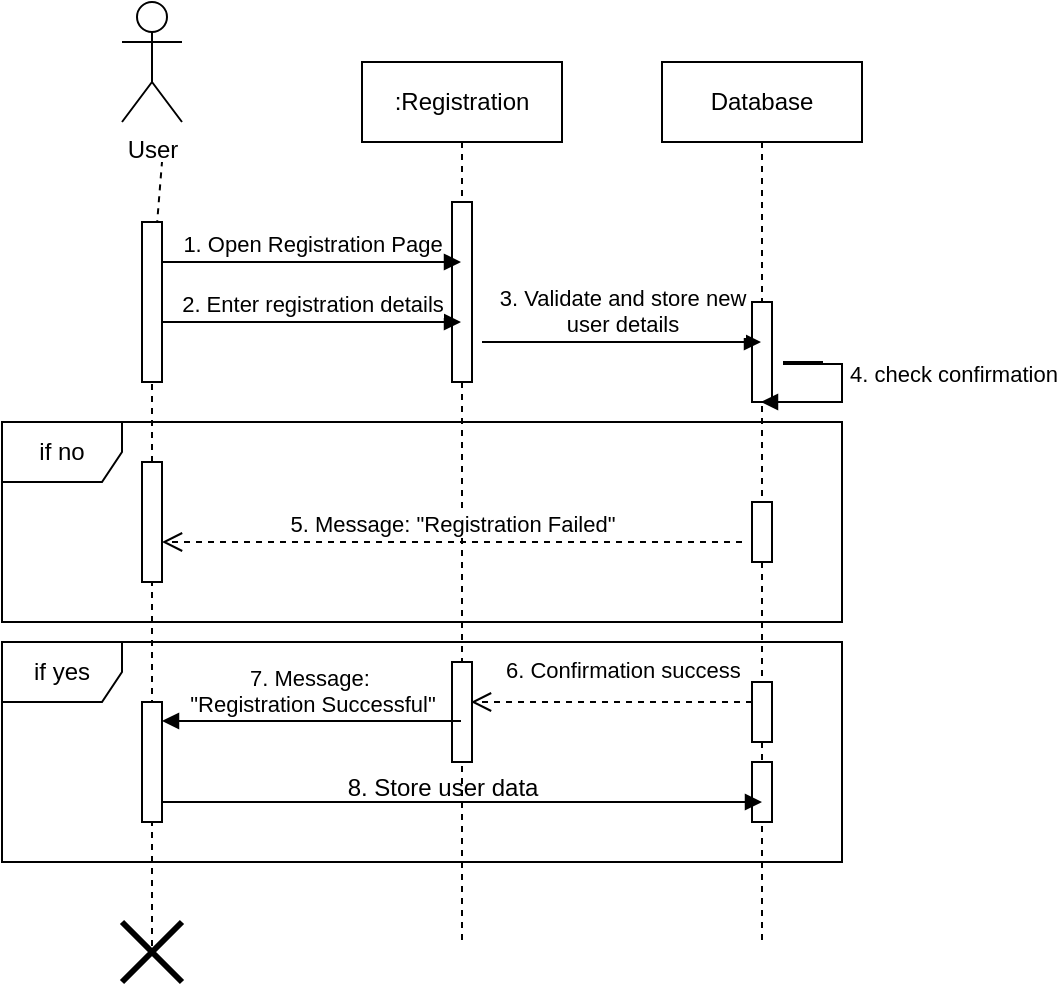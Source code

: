 <mxfile version="26.0.14" pages="15">
  <diagram name="Registration" id="2YBvvXClWsGukQMizWep">
    <mxGraphModel dx="1642" dy="825" grid="1" gridSize="10" guides="1" tooltips="1" connect="1" arrows="1" fold="1" page="1" pageScale="1" pageWidth="850" pageHeight="1100" math="0" shadow="0">
      <root>
        <mxCell id="0" />
        <mxCell id="1" parent="0" />
        <mxCell id="aM9ryv3xv72pqoxQDRHE-1" value=":Registration" style="shape=umlLifeline;perimeter=lifelinePerimeter;whiteSpace=wrap;html=1;container=0;dropTarget=0;collapsible=0;recursiveResize=0;outlineConnect=0;portConstraint=eastwest;newEdgeStyle={&quot;edgeStyle&quot;:&quot;elbowEdgeStyle&quot;,&quot;elbow&quot;:&quot;vertical&quot;,&quot;curved&quot;:0,&quot;rounded&quot;:0};" parent="1" vertex="1">
          <mxGeometry x="40" y="40" width="100" height="440" as="geometry" />
        </mxCell>
        <mxCell id="aM9ryv3xv72pqoxQDRHE-2" value="" style="html=1;points=[];perimeter=orthogonalPerimeter;outlineConnect=0;targetShapes=umlLifeline;portConstraint=eastwest;newEdgeStyle={&quot;edgeStyle&quot;:&quot;elbowEdgeStyle&quot;,&quot;elbow&quot;:&quot;vertical&quot;,&quot;curved&quot;:0,&quot;rounded&quot;:0};" parent="aM9ryv3xv72pqoxQDRHE-1" vertex="1">
          <mxGeometry x="45" y="70" width="10" height="90" as="geometry" />
        </mxCell>
        <mxCell id="aM9ryv3xv72pqoxQDRHE-5" value="Database" style="shape=umlLifeline;perimeter=lifelinePerimeter;whiteSpace=wrap;html=1;container=0;dropTarget=0;collapsible=0;recursiveResize=0;outlineConnect=0;portConstraint=eastwest;newEdgeStyle={&quot;edgeStyle&quot;:&quot;elbowEdgeStyle&quot;,&quot;elbow&quot;:&quot;vertical&quot;,&quot;curved&quot;:0,&quot;rounded&quot;:0};" parent="1" vertex="1">
          <mxGeometry x="190" y="40" width="100" height="440" as="geometry" />
        </mxCell>
        <mxCell id="8ED0GJW6vnMkdKAyynxk-3" value="" style="html=1;points=[[0,0,0,0,5],[0,1,0,0,-5],[1,0,0,0,5],[1,1,0,0,-5]];perimeter=orthogonalPerimeter;outlineConnect=0;targetShapes=umlLifeline;portConstraint=eastwest;newEdgeStyle={&quot;curved&quot;:0,&quot;rounded&quot;:0};" parent="aM9ryv3xv72pqoxQDRHE-5" vertex="1">
          <mxGeometry x="45" y="220" width="10" height="30" as="geometry" />
        </mxCell>
        <mxCell id="MIKvITBwM0O2rB9OdSsj-29" value="" style="html=1;points=[[0,0,0,0,5],[0,1,0,0,-5],[1,0,0,0,5],[1,1,0,0,-5]];perimeter=orthogonalPerimeter;outlineConnect=0;targetShapes=umlLifeline;portConstraint=eastwest;newEdgeStyle={&quot;curved&quot;:0,&quot;rounded&quot;:0};" parent="aM9ryv3xv72pqoxQDRHE-5" vertex="1">
          <mxGeometry x="45" y="310" width="10" height="30" as="geometry" />
        </mxCell>
        <mxCell id="aM9ryv3xv72pqoxQDRHE-6" value="" style="html=1;points=[];perimeter=orthogonalPerimeter;outlineConnect=0;targetShapes=umlLifeline;portConstraint=eastwest;newEdgeStyle={&quot;edgeStyle&quot;:&quot;elbowEdgeStyle&quot;,&quot;elbow&quot;:&quot;vertical&quot;,&quot;curved&quot;:0,&quot;rounded&quot;:0};" parent="aM9ryv3xv72pqoxQDRHE-5" vertex="1">
          <mxGeometry x="45" y="120" width="10" height="50" as="geometry" />
        </mxCell>
        <mxCell id="MIKvITBwM0O2rB9OdSsj-2" value="3. Validate and store new&lt;div&gt;user details&lt;/div&gt;" style="html=1;verticalAlign=bottom;endArrow=block;curved=0;rounded=0;" parent="aM9ryv3xv72pqoxQDRHE-5" edge="1">
          <mxGeometry width="80" relative="1" as="geometry">
            <mxPoint x="-90" y="140" as="sourcePoint" />
            <mxPoint x="49.5" y="140" as="targetPoint" />
          </mxGeometry>
        </mxCell>
        <mxCell id="DAWg41w0PBs93OvXQuZB-3" value="" style="html=1;points=[[0,0,0,0,5],[0,1,0,0,-5],[1,0,0,0,5],[1,1,0,0,-5]];perimeter=orthogonalPerimeter;outlineConnect=0;targetShapes=umlLifeline;portConstraint=eastwest;newEdgeStyle={&quot;curved&quot;:0,&quot;rounded&quot;:0};" vertex="1" parent="aM9ryv3xv72pqoxQDRHE-5">
          <mxGeometry x="45" y="350" width="10" height="30" as="geometry" />
        </mxCell>
        <mxCell id="8ED0GJW6vnMkdKAyynxk-1" value="User" style="shape=umlActor;verticalLabelPosition=bottom;verticalAlign=top;html=1;outlineConnect=0;" parent="1" vertex="1">
          <mxGeometry x="-80" y="10" width="30" height="60" as="geometry" />
        </mxCell>
        <mxCell id="8ED0GJW6vnMkdKAyynxk-2" value="" style="endArrow=none;dashed=1;html=1;rounded=0;exitX=0.5;exitY=0.4;exitDx=0;exitDy=0;exitPerimeter=0;" parent="1" source="MIKvITBwM0O2rB9OdSsj-10" edge="1">
          <mxGeometry width="50" height="50" relative="1" as="geometry">
            <mxPoint x="-60" y="330" as="sourcePoint" />
            <mxPoint x="-60" y="90" as="targetPoint" />
          </mxGeometry>
        </mxCell>
        <mxCell id="8ED0GJW6vnMkdKAyynxk-7" value="1. Open Registration Page" style="html=1;verticalAlign=bottom;endArrow=block;curved=0;rounded=0;" parent="1" target="aM9ryv3xv72pqoxQDRHE-1" edge="1">
          <mxGeometry width="80" relative="1" as="geometry">
            <mxPoint x="-60" y="140" as="sourcePoint" />
            <mxPoint x="20" y="140" as="targetPoint" />
          </mxGeometry>
        </mxCell>
        <mxCell id="MIKvITBwM0O2rB9OdSsj-1" value="2. Enter registration details" style="html=1;verticalAlign=bottom;endArrow=block;curved=0;rounded=0;" parent="1" target="aM9ryv3xv72pqoxQDRHE-1" edge="1">
          <mxGeometry width="80" relative="1" as="geometry">
            <mxPoint x="-60" y="170" as="sourcePoint" />
            <mxPoint x="20" y="170" as="targetPoint" />
          </mxGeometry>
        </mxCell>
        <mxCell id="MIKvITBwM0O2rB9OdSsj-4" value="5. Message:&amp;nbsp;&lt;span style=&quot;background-color: light-dark(#ffffff, var(--ge-dark-color, #121212)); color: light-dark(rgb(0, 0, 0), rgb(255, 255, 255));&quot;&gt;&quot;Registration Failed&quot;&lt;/span&gt;" style="html=1;verticalAlign=bottom;endArrow=open;dashed=1;endSize=8;curved=0;rounded=0;" parent="1" edge="1">
          <mxGeometry relative="1" as="geometry">
            <mxPoint x="230" y="280" as="sourcePoint" />
            <mxPoint x="-60" y="280" as="targetPoint" />
            <Array as="points">
              <mxPoint x="160" y="280" />
            </Array>
          </mxGeometry>
        </mxCell>
        <mxCell id="MIKvITBwM0O2rB9OdSsj-6" value="" style="shape=umlDestroy;whiteSpace=wrap;html=1;strokeWidth=3;targetShapes=umlLifeline;" parent="1" vertex="1">
          <mxGeometry x="-80" y="470" width="30" height="30" as="geometry" />
        </mxCell>
        <mxCell id="MIKvITBwM0O2rB9OdSsj-11" value="" style="endArrow=none;dashed=1;html=1;rounded=0;exitX=0.5;exitY=0.4;exitDx=0;exitDy=0;exitPerimeter=0;" parent="1" source="MIKvITBwM0O2rB9OdSsj-13" target="MIKvITBwM0O2rB9OdSsj-10" edge="1">
          <mxGeometry width="50" height="50" relative="1" as="geometry">
            <mxPoint x="-65" y="332" as="sourcePoint" />
            <mxPoint x="-60" y="90" as="targetPoint" />
          </mxGeometry>
        </mxCell>
        <mxCell id="MIKvITBwM0O2rB9OdSsj-10" value="" style="html=1;points=[[0,0,0,0,5],[0,1,0,0,-5],[1,0,0,0,5],[1,1,0,0,-5]];perimeter=orthogonalPerimeter;outlineConnect=0;targetShapes=umlLifeline;portConstraint=eastwest;newEdgeStyle={&quot;curved&quot;:0,&quot;rounded&quot;:0};" parent="1" vertex="1">
          <mxGeometry x="-70" y="120" width="10" height="80" as="geometry" />
        </mxCell>
        <mxCell id="MIKvITBwM0O2rB9OdSsj-12" value="" style="endArrow=none;dashed=1;html=1;rounded=0;exitX=0.5;exitY=0.4;exitDx=0;exitDy=0;exitPerimeter=0;" parent="1" source="MIKvITBwM0O2rB9OdSsj-6" target="MIKvITBwM0O2rB9OdSsj-13" edge="1">
          <mxGeometry width="50" height="50" relative="1" as="geometry">
            <mxPoint x="-65" y="332" as="sourcePoint" />
            <mxPoint x="-65" y="200" as="targetPoint" />
          </mxGeometry>
        </mxCell>
        <mxCell id="MIKvITBwM0O2rB9OdSsj-13" value="" style="html=1;points=[[0,0,0,0,5],[0,1,0,0,-5],[1,0,0,0,5],[1,1,0,0,-5]];perimeter=orthogonalPerimeter;outlineConnect=0;targetShapes=umlLifeline;portConstraint=eastwest;newEdgeStyle={&quot;curved&quot;:0,&quot;rounded&quot;:0};" parent="1" vertex="1">
          <mxGeometry x="-70" y="240" width="10" height="60" as="geometry" />
        </mxCell>
        <mxCell id="MIKvITBwM0O2rB9OdSsj-14" value="if no" style="shape=umlFrame;whiteSpace=wrap;html=1;pointerEvents=0;" parent="1" vertex="1">
          <mxGeometry x="-140" y="220" width="420" height="100" as="geometry" />
        </mxCell>
        <mxCell id="MIKvITBwM0O2rB9OdSsj-26" value="" style="html=1;points=[];perimeter=orthogonalPerimeter;outlineConnect=0;targetShapes=umlLifeline;portConstraint=eastwest;newEdgeStyle={&quot;edgeStyle&quot;:&quot;elbowEdgeStyle&quot;,&quot;elbow&quot;:&quot;vertical&quot;,&quot;curved&quot;:0,&quot;rounded&quot;:0};" parent="1" vertex="1">
          <mxGeometry x="85" y="340" width="10" height="50" as="geometry" />
        </mxCell>
        <mxCell id="MIKvITBwM0O2rB9OdSsj-27" value="7. Message:&amp;nbsp;&lt;div&gt;&quot;Registration Successful&quot;&lt;/div&gt;" style="html=1;verticalAlign=bottom;endArrow=block;curved=0;rounded=0;" parent="1" edge="1">
          <mxGeometry width="80" relative="1" as="geometry">
            <mxPoint x="89.5" y="369.5" as="sourcePoint" />
            <mxPoint x="-60" y="369.5" as="targetPoint" />
          </mxGeometry>
        </mxCell>
        <mxCell id="MIKvITBwM0O2rB9OdSsj-28" value="" style="html=1;points=[[0,0,0,0,5],[0,1,0,0,-5],[1,0,0,0,5],[1,1,0,0,-5]];perimeter=orthogonalPerimeter;outlineConnect=0;targetShapes=umlLifeline;portConstraint=eastwest;newEdgeStyle={&quot;curved&quot;:0,&quot;rounded&quot;:0};" parent="1" vertex="1">
          <mxGeometry x="-70" y="360" width="10" height="60" as="geometry" />
        </mxCell>
        <mxCell id="MIKvITBwM0O2rB9OdSsj-31" value="" style="html=1;verticalAlign=bottom;endArrow=open;dashed=1;endSize=8;curved=0;rounded=0;" parent="1" edge="1">
          <mxGeometry relative="1" as="geometry">
            <mxPoint x="235" y="360" as="sourcePoint" />
            <mxPoint x="94.5" y="360" as="targetPoint" />
          </mxGeometry>
        </mxCell>
        <mxCell id="MIKvITBwM0O2rB9OdSsj-32" value="if yes" style="shape=umlFrame;whiteSpace=wrap;html=1;pointerEvents=0;" parent="1" vertex="1">
          <mxGeometry x="-140" y="330" width="420" height="110" as="geometry" />
        </mxCell>
        <mxCell id="MIKvITBwM0O2rB9OdSsj-36" value="&lt;span style=&quot;color: rgb(0, 0, 0); font-family: Helvetica; font-size: 11px; font-style: normal; font-variant-ligatures: normal; font-variant-caps: normal; font-weight: 400; letter-spacing: normal; orphans: 2; text-align: center; text-indent: 0px; text-transform: none; widows: 2; word-spacing: 0px; -webkit-text-stroke-width: 0px; white-space: nowrap; background-color: rgb(255, 255, 255); text-decoration-thickness: initial; text-decoration-style: initial; text-decoration-color: initial; float: none; display: inline !important;&quot;&gt;6. Confirmation success&lt;/span&gt;" style="text;whiteSpace=wrap;html=1;" parent="1" vertex="1">
          <mxGeometry x="110" y="330" width="70" height="20" as="geometry" />
        </mxCell>
        <mxCell id="BT_MBqC0MVZ-gMM6VAgG-2" value="4. check confirmation" style="html=1;align=left;spacingLeft=2;endArrow=block;rounded=0;edgeStyle=orthogonalEdgeStyle;curved=0;rounded=0;" parent="1" edge="1">
          <mxGeometry relative="1" as="geometry">
            <mxPoint x="270" y="191" as="sourcePoint" />
            <Array as="points">
              <mxPoint x="270" y="190" />
              <mxPoint x="251" y="190" />
              <mxPoint x="251" y="191" />
              <mxPoint x="280" y="191" />
              <mxPoint x="280" y="210" />
            </Array>
            <mxPoint x="239.5" y="210" as="targetPoint" />
          </mxGeometry>
        </mxCell>
        <mxCell id="DAWg41w0PBs93OvXQuZB-6" value="" style="html=1;verticalAlign=bottom;endArrow=block;curved=0;rounded=0;" edge="1" parent="1">
          <mxGeometry width="80" relative="1" as="geometry">
            <mxPoint x="-60" y="410" as="sourcePoint" />
            <mxPoint x="240" y="410" as="targetPoint" />
          </mxGeometry>
        </mxCell>
        <mxCell id="DAWg41w0PBs93OvXQuZB-8" value="8. Store user data" style="text;html=1;align=center;verticalAlign=middle;resizable=0;points=[];autosize=1;strokeColor=none;fillColor=none;" vertex="1" parent="1">
          <mxGeometry x="20" y="388" width="120" height="30" as="geometry" />
        </mxCell>
      </root>
    </mxGraphModel>
  </diagram>
  <diagram id="gv1DxUkJgXYxvUwM5tr-" name="Login">
    <mxGraphModel dx="1642" dy="825" grid="1" gridSize="10" guides="1" tooltips="1" connect="1" arrows="1" fold="1" page="1" pageScale="1" pageWidth="850" pageHeight="1100" math="0" shadow="0">
      <root>
        <mxCell id="0" />
        <mxCell id="1" parent="0" />
        <mxCell id="LMkU0hflzQ2PS9Tdhm-p-1" value=":Login" style="shape=umlLifeline;perimeter=lifelinePerimeter;whiteSpace=wrap;html=1;container=0;dropTarget=0;collapsible=0;recursiveResize=0;outlineConnect=0;portConstraint=eastwest;newEdgeStyle={&quot;edgeStyle&quot;:&quot;elbowEdgeStyle&quot;,&quot;elbow&quot;:&quot;vertical&quot;,&quot;curved&quot;:0,&quot;rounded&quot;:0};" parent="1" vertex="1">
          <mxGeometry x="40" y="40" width="100" height="510" as="geometry" />
        </mxCell>
        <mxCell id="LMkU0hflzQ2PS9Tdhm-p-2" value="" style="html=1;points=[];perimeter=orthogonalPerimeter;outlineConnect=0;targetShapes=umlLifeline;portConstraint=eastwest;newEdgeStyle={&quot;edgeStyle&quot;:&quot;elbowEdgeStyle&quot;,&quot;elbow&quot;:&quot;vertical&quot;,&quot;curved&quot;:0,&quot;rounded&quot;:0};" parent="LMkU0hflzQ2PS9Tdhm-p-1" vertex="1">
          <mxGeometry x="45" y="70" width="10" height="100" as="geometry" />
        </mxCell>
        <mxCell id="LMkU0hflzQ2PS9Tdhm-p-3" value="Login&lt;div&gt;Controller&lt;/div&gt;" style="shape=umlLifeline;perimeter=lifelinePerimeter;whiteSpace=wrap;html=1;container=0;dropTarget=0;collapsible=0;recursiveResize=0;outlineConnect=0;portConstraint=eastwest;newEdgeStyle={&quot;edgeStyle&quot;:&quot;elbowEdgeStyle&quot;,&quot;elbow&quot;:&quot;vertical&quot;,&quot;curved&quot;:0,&quot;rounded&quot;:0};" parent="1" vertex="1">
          <mxGeometry x="190" y="37.5" width="100" height="500" as="geometry" />
        </mxCell>
        <mxCell id="LMkU0hflzQ2PS9Tdhm-p-4" value="" style="html=1;points=[];perimeter=orthogonalPerimeter;outlineConnect=0;targetShapes=umlLifeline;portConstraint=eastwest;newEdgeStyle={&quot;edgeStyle&quot;:&quot;elbowEdgeStyle&quot;,&quot;elbow&quot;:&quot;vertical&quot;,&quot;curved&quot;:0,&quot;rounded&quot;:0};" parent="LMkU0hflzQ2PS9Tdhm-p-3" vertex="1">
          <mxGeometry x="45" y="100" width="10" height="100" as="geometry" />
        </mxCell>
        <mxCell id="LMkU0hflzQ2PS9Tdhm-p-5" value="User" style="shape=umlActor;verticalLabelPosition=bottom;verticalAlign=top;html=1;outlineConnect=0;" parent="1" vertex="1">
          <mxGeometry x="-80" y="10" width="30" height="60" as="geometry" />
        </mxCell>
        <mxCell id="LMkU0hflzQ2PS9Tdhm-p-6" value="" style="endArrow=none;dashed=1;html=1;rounded=0;" parent="1" source="TDwiAmcVoOjk2CRzGDvj-2" edge="1">
          <mxGeometry width="50" height="50" relative="1" as="geometry">
            <mxPoint x="-60" y="560" as="sourcePoint" />
            <mxPoint x="-60" y="90" as="targetPoint" />
          </mxGeometry>
        </mxCell>
        <mxCell id="TDwiAmcVoOjk2CRzGDvj-1" value="" style="endArrow=none;dashed=1;html=1;rounded=0;" parent="1" target="TDwiAmcVoOjk2CRzGDvj-2" edge="1">
          <mxGeometry width="50" height="50" relative="1" as="geometry">
            <mxPoint x="-60" y="560" as="sourcePoint" />
            <mxPoint x="-60" y="90" as="targetPoint" />
          </mxGeometry>
        </mxCell>
        <mxCell id="LMkU0hflzQ2PS9Tdhm-p-8" value="6. Message:&amp;nbsp;&lt;span style=&quot;background-color: light-dark(#ffffff, var(--ge-dark-color, #121212)); color: light-dark(rgb(0, 0, 0), rgb(255, 255, 255));&quot;&gt;&quot;Login Failed&quot;&lt;/span&gt;" style="html=1;verticalAlign=bottom;endArrow=open;dashed=1;endSize=8;curved=0;rounded=0;" parent="1" edge="1">
          <mxGeometry relative="1" as="geometry">
            <mxPoint x="235" y="300" as="sourcePoint" />
            <mxPoint x="-55" y="300" as="targetPoint" />
          </mxGeometry>
        </mxCell>
        <mxCell id="TDwiAmcVoOjk2CRzGDvj-2" value="" style="html=1;points=[[0,0,0,0,5],[0,1,0,0,-5],[1,0,0,0,5],[1,1,0,0,-5]];perimeter=orthogonalPerimeter;outlineConnect=0;targetShapes=umlLifeline;portConstraint=eastwest;newEdgeStyle={&quot;curved&quot;:0,&quot;rounded&quot;:0};" parent="1" vertex="1">
          <mxGeometry x="-65" y="110" width="10" height="80" as="geometry" />
        </mxCell>
        <mxCell id="TDwiAmcVoOjk2CRzGDvj-3" value="1. Enter username&lt;div&gt;and passweod&lt;/div&gt;" style="html=1;verticalAlign=bottom;endArrow=block;curved=0;rounded=0;" parent="1" target="LMkU0hflzQ2PS9Tdhm-p-1" edge="1">
          <mxGeometry width="80" relative="1" as="geometry">
            <mxPoint x="-60" y="130" as="sourcePoint" />
            <mxPoint x="20" y="130" as="targetPoint" />
          </mxGeometry>
        </mxCell>
        <mxCell id="NBBsGbkGwVJweXbKTTnb-4" value="if failed" style="shape=umlFrame;whiteSpace=wrap;html=1;pointerEvents=0;" parent="1" vertex="1">
          <mxGeometry x="-140" y="250" width="440" height="90" as="geometry" />
        </mxCell>
        <mxCell id="NBBsGbkGwVJweXbKTTnb-5" value="" style="html=1;points=[[0,0,0,0,5],[0,1,0,0,-5],[1,0,0,0,5],[1,1,0,0,-5]];perimeter=orthogonalPerimeter;outlineConnect=0;targetShapes=umlLifeline;portConstraint=eastwest;newEdgeStyle={&quot;curved&quot;:0,&quot;rounded&quot;:0};" parent="1" vertex="1">
          <mxGeometry x="235" y="275" width="10" height="50" as="geometry" />
        </mxCell>
        <mxCell id="GVKcXlNbOEY3Qkb-4VKX-1" value="" style="html=1;points=[[0,0,0,0,5],[0,1,0,0,-5],[1,0,0,0,5],[1,1,0,0,-5]];perimeter=orthogonalPerimeter;outlineConnect=0;targetShapes=umlLifeline;portConstraint=eastwest;newEdgeStyle={&quot;curved&quot;:0,&quot;rounded&quot;:0};" parent="1" vertex="1">
          <mxGeometry x="-65" y="275" width="10" height="40" as="geometry" />
        </mxCell>
        <mxCell id="GVKcXlNbOEY3Qkb-4VKX-2" value="if success" style="shape=umlFrame;whiteSpace=wrap;html=1;pointerEvents=0;" parent="1" vertex="1">
          <mxGeometry x="-140" y="350" width="440" height="120" as="geometry" />
        </mxCell>
        <mxCell id="GVKcXlNbOEY3Qkb-4VKX-3" value="" style="html=1;points=[[0,0,0,0,5],[0,1,0,0,-5],[1,0,0,0,5],[1,1,0,0,-5]];perimeter=orthogonalPerimeter;outlineConnect=0;targetShapes=umlLifeline;portConstraint=eastwest;newEdgeStyle={&quot;curved&quot;:0,&quot;rounded&quot;:0};" parent="1" vertex="1">
          <mxGeometry x="235" y="360" width="10" height="40" as="geometry" />
        </mxCell>
        <mxCell id="GVKcXlNbOEY3Qkb-4VKX-4" value="7. Validation&lt;div&gt;success&amp;nbsp;&lt;/div&gt;" style="html=1;verticalAlign=bottom;endArrow=open;dashed=1;endSize=8;curved=0;rounded=0;" parent="1" edge="1">
          <mxGeometry relative="1" as="geometry">
            <mxPoint x="230" y="390" as="sourcePoint" />
            <mxPoint x="95" y="390" as="targetPoint" />
          </mxGeometry>
        </mxCell>
        <mxCell id="GVKcXlNbOEY3Qkb-4VKX-5" value="" style="html=1;points=[[0,0,0,0,5],[0,1,0,0,-5],[1,0,0,0,5],[1,1,0,0,-5]];perimeter=orthogonalPerimeter;outlineConnect=0;targetShapes=umlLifeline;portConstraint=eastwest;newEdgeStyle={&quot;curved&quot;:0,&quot;rounded&quot;:0};" parent="1" vertex="1">
          <mxGeometry x="85" y="360" width="10" height="80" as="geometry" />
        </mxCell>
        <mxCell id="aTfBICEDff5EL2CJgvFr-2" value="5. check validation" style="html=1;align=left;spacingLeft=2;endArrow=block;rounded=0;edgeStyle=orthogonalEdgeStyle;curved=0;rounded=0;" parent="1" edge="1">
          <mxGeometry relative="1" as="geometry">
            <mxPoint x="250" y="200" as="sourcePoint" />
            <Array as="points">
              <mxPoint x="270" y="230" />
            </Array>
            <mxPoint x="245" y="230" as="targetPoint" />
          </mxGeometry>
        </mxCell>
        <mxCell id="j0Q8oM4L2imPfuEbcXCo-1" value="" style="html=1;points=[[0,0,0,0,5],[0,1,0,0,-5],[1,0,0,0,5],[1,1,0,0,-5]];perimeter=orthogonalPerimeter;outlineConnect=0;targetShapes=umlLifeline;portConstraint=eastwest;newEdgeStyle={&quot;curved&quot;:0,&quot;rounded&quot;:0};" parent="1" vertex="1">
          <mxGeometry x="-65" y="400" width="10" height="50" as="geometry" />
        </mxCell>
        <mxCell id="j0Q8oM4L2imPfuEbcXCo-2" value="8. Message:&amp;nbsp;&lt;div&gt;&quot;Login Sucessful&quot;&lt;/div&gt;" style="html=1;verticalAlign=bottom;endArrow=block;curved=0;rounded=0;exitX=-0.2;exitY=0.85;exitDx=0;exitDy=0;exitPerimeter=0;" parent="1" source="GVKcXlNbOEY3Qkb-4VKX-5" target="j0Q8oM4L2imPfuEbcXCo-1" edge="1">
          <mxGeometry width="80" relative="1" as="geometry">
            <mxPoint x="-10" y="420" as="sourcePoint" />
            <mxPoint x="70" y="420" as="targetPoint" />
            <mxPoint as="offset" />
          </mxGeometry>
        </mxCell>
        <mxCell id="j0Q8oM4L2imPfuEbcXCo-3" value="" style="shape=umlDestroy;whiteSpace=wrap;html=1;strokeWidth=3;targetShapes=umlLifeline;" parent="1" vertex="1">
          <mxGeometry x="-75" y="550" width="30" height="30" as="geometry" />
        </mxCell>
        <mxCell id="5bkWULIOpipriYUOd4IE-1" value="2. Check credentials" style="html=1;verticalAlign=bottom;endArrow=block;curved=0;rounded=0;" parent="1" target="LMkU0hflzQ2PS9Tdhm-p-3" edge="1">
          <mxGeometry x="0.003" width="80" relative="1" as="geometry">
            <mxPoint x="90" y="160" as="sourcePoint" />
            <mxPoint x="170" y="160" as="targetPoint" />
            <mxPoint as="offset" />
          </mxGeometry>
        </mxCell>
        <mxCell id="w_cN78nOH7hxKS09K8MQ-1" value="Database" style="shape=umlLifeline;perimeter=lifelinePerimeter;whiteSpace=wrap;html=1;container=0;dropTarget=0;collapsible=0;recursiveResize=0;outlineConnect=0;portConstraint=eastwest;newEdgeStyle={&quot;edgeStyle&quot;:&quot;elbowEdgeStyle&quot;,&quot;elbow&quot;:&quot;vertical&quot;,&quot;curved&quot;:0,&quot;rounded&quot;:0};" vertex="1" parent="1">
          <mxGeometry x="350" y="37.5" width="100" height="500" as="geometry" />
        </mxCell>
        <mxCell id="w_cN78nOH7hxKS09K8MQ-2" value="" style="html=1;points=[];perimeter=orthogonalPerimeter;outlineConnect=0;targetShapes=umlLifeline;portConstraint=eastwest;newEdgeStyle={&quot;edgeStyle&quot;:&quot;elbowEdgeStyle&quot;,&quot;elbow&quot;:&quot;vertical&quot;,&quot;curved&quot;:0,&quot;rounded&quot;:0};" vertex="1" parent="w_cN78nOH7hxKS09K8MQ-1">
          <mxGeometry x="45" y="100" width="10" height="100" as="geometry" />
        </mxCell>
        <mxCell id="w_cN78nOH7hxKS09K8MQ-3" value="3. Verify user Details" style="html=1;verticalAlign=bottom;endArrow=block;curved=0;rounded=0;" edge="1" parent="1">
          <mxGeometry x="0.003" width="80" relative="1" as="geometry">
            <mxPoint x="245" y="170" as="sourcePoint" />
            <mxPoint x="395" y="170" as="targetPoint" />
            <mxPoint as="offset" />
          </mxGeometry>
        </mxCell>
        <mxCell id="w_cN78nOH7hxKS09K8MQ-4" value="4. Return user data" style="html=1;verticalAlign=bottom;endArrow=open;dashed=1;endSize=8;curved=0;rounded=0;" edge="1" parent="1" target="LMkU0hflzQ2PS9Tdhm-p-3">
          <mxGeometry relative="1" as="geometry">
            <mxPoint x="395" y="190" as="sourcePoint" />
            <mxPoint x="260" y="190" as="targetPoint" />
          </mxGeometry>
        </mxCell>
      </root>
    </mxGraphModel>
  </diagram>
  <diagram id="AUSN3glq2KlPGVgd_vXy" name="Add Faculty">
    <mxGraphModel dx="2284" dy="824" grid="1" gridSize="10" guides="1" tooltips="1" connect="1" arrows="1" fold="1" page="1" pageScale="1" pageWidth="850" pageHeight="1100" math="0" shadow="0">
      <root>
        <mxCell id="0" />
        <mxCell id="1" parent="0" />
        <mxCell id="quqW0eRmMpj9TlPvvAzw-1" value=":Add Faculty" style="shape=umlLifeline;perimeter=lifelinePerimeter;whiteSpace=wrap;html=1;container=0;dropTarget=0;collapsible=0;recursiveResize=0;outlineConnect=0;portConstraint=eastwest;newEdgeStyle={&quot;edgeStyle&quot;:&quot;elbowEdgeStyle&quot;,&quot;elbow&quot;:&quot;vertical&quot;,&quot;curved&quot;:0,&quot;rounded&quot;:0};" parent="1" vertex="1">
          <mxGeometry x="40" y="40" width="100" height="510" as="geometry" />
        </mxCell>
        <mxCell id="quqW0eRmMpj9TlPvvAzw-2" value="" style="html=1;points=[];perimeter=orthogonalPerimeter;outlineConnect=0;targetShapes=umlLifeline;portConstraint=eastwest;newEdgeStyle={&quot;edgeStyle&quot;:&quot;elbowEdgeStyle&quot;,&quot;elbow&quot;:&quot;vertical&quot;,&quot;curved&quot;:0,&quot;rounded&quot;:0};" parent="quqW0eRmMpj9TlPvvAzw-1" vertex="1">
          <mxGeometry x="45" y="70" width="10" height="100" as="geometry" />
        </mxCell>
        <mxCell id="quqW0eRmMpj9TlPvvAzw-3" value="Database" style="shape=umlLifeline;perimeter=lifelinePerimeter;whiteSpace=wrap;html=1;container=0;dropTarget=0;collapsible=0;recursiveResize=0;outlineConnect=0;portConstraint=eastwest;newEdgeStyle={&quot;edgeStyle&quot;:&quot;elbowEdgeStyle&quot;,&quot;elbow&quot;:&quot;vertical&quot;,&quot;curved&quot;:0,&quot;rounded&quot;:0};" parent="1" vertex="1">
          <mxGeometry x="190" y="37.5" width="100" height="500" as="geometry" />
        </mxCell>
        <mxCell id="quqW0eRmMpj9TlPvvAzw-4" value="" style="html=1;points=[];perimeter=orthogonalPerimeter;outlineConnect=0;targetShapes=umlLifeline;portConstraint=eastwest;newEdgeStyle={&quot;edgeStyle&quot;:&quot;elbowEdgeStyle&quot;,&quot;elbow&quot;:&quot;vertical&quot;,&quot;curved&quot;:0,&quot;rounded&quot;:0};" parent="quqW0eRmMpj9TlPvvAzw-3" vertex="1">
          <mxGeometry x="45" y="140" width="10" height="60" as="geometry" />
        </mxCell>
        <mxCell id="quqW0eRmMpj9TlPvvAzw-5" value="Admin" style="shape=umlActor;verticalLabelPosition=bottom;verticalAlign=top;html=1;outlineConnect=0;" parent="1" vertex="1">
          <mxGeometry x="-80" y="10" width="30" height="60" as="geometry" />
        </mxCell>
        <mxCell id="quqW0eRmMpj9TlPvvAzw-6" value="" style="endArrow=none;dashed=1;html=1;rounded=0;" parent="1" source="quqW0eRmMpj9TlPvvAzw-9" edge="1">
          <mxGeometry width="50" height="50" relative="1" as="geometry">
            <mxPoint x="-60" y="560" as="sourcePoint" />
            <mxPoint x="-60" y="90" as="targetPoint" />
          </mxGeometry>
        </mxCell>
        <mxCell id="quqW0eRmMpj9TlPvvAzw-7" value="" style="endArrow=none;dashed=1;html=1;rounded=0;" parent="1" target="quqW0eRmMpj9TlPvvAzw-9" edge="1">
          <mxGeometry width="50" height="50" relative="1" as="geometry">
            <mxPoint x="-60" y="560" as="sourcePoint" />
            <mxPoint x="-60" y="90" as="targetPoint" />
          </mxGeometry>
        </mxCell>
        <mxCell id="quqW0eRmMpj9TlPvvAzw-8" value="5. Message:&amp;nbsp;&lt;span style=&quot;background-color: light-dark(#ffffff, var(--ge-dark-color, #121212)); color: light-dark(rgb(0, 0, 0), rgb(255, 255, 255));&quot;&gt;&quot;Please recheck all&amp;nbsp;&lt;/span&gt;&lt;span style=&quot;background-color: light-dark(#ffffff, var(--ge-dark-color, #121212)); color: light-dark(rgb(0, 0, 0), rgb(255, 255, 255));&quot;&gt;information&quot;&lt;/span&gt;" style="html=1;verticalAlign=bottom;endArrow=open;dashed=1;endSize=8;curved=0;rounded=0;" parent="1" edge="1">
          <mxGeometry relative="1" as="geometry">
            <mxPoint x="235" y="306.5" as="sourcePoint" />
            <mxPoint x="-55" y="306.5" as="targetPoint" />
          </mxGeometry>
        </mxCell>
        <mxCell id="quqW0eRmMpj9TlPvvAzw-9" value="" style="html=1;points=[[0,0,0,0,5],[0,1,0,0,-5],[1,0,0,0,5],[1,1,0,0,-5]];perimeter=orthogonalPerimeter;outlineConnect=0;targetShapes=umlLifeline;portConstraint=eastwest;newEdgeStyle={&quot;curved&quot;:0,&quot;rounded&quot;:0};" parent="1" vertex="1">
          <mxGeometry x="-65" y="110" width="10" height="80" as="geometry" />
        </mxCell>
        <mxCell id="quqW0eRmMpj9TlPvvAzw-10" value="1. Open Add Faculty Form" style="html=1;verticalAlign=bottom;endArrow=block;curved=0;rounded=0;" parent="1" target="quqW0eRmMpj9TlPvvAzw-1" edge="1">
          <mxGeometry width="80" relative="1" as="geometry">
            <mxPoint x="-60" y="130" as="sourcePoint" />
            <mxPoint x="20" y="130" as="targetPoint" />
          </mxGeometry>
        </mxCell>
        <mxCell id="quqW0eRmMpj9TlPvvAzw-11" value="2. Enter faculty details" style="html=1;verticalAlign=bottom;endArrow=block;curved=0;rounded=0;" parent="1" target="quqW0eRmMpj9TlPvvAzw-1" edge="1">
          <mxGeometry width="80" relative="1" as="geometry">
            <mxPoint x="-60" y="170" as="sourcePoint" />
            <mxPoint x="20" y="170" as="targetPoint" />
          </mxGeometry>
        </mxCell>
        <mxCell id="quqW0eRmMpj9TlPvvAzw-12" value="3. Validate and store faculty&lt;div&gt;account&lt;/div&gt;" style="html=1;verticalAlign=bottom;endArrow=block;curved=0;rounded=0;" parent="1" target="quqW0eRmMpj9TlPvvAzw-3" edge="1">
          <mxGeometry width="80" relative="1" as="geometry">
            <mxPoint x="90" y="190" as="sourcePoint" />
            <mxPoint x="170" y="190" as="targetPoint" />
          </mxGeometry>
        </mxCell>
        <mxCell id="quqW0eRmMpj9TlPvvAzw-14" value="if failed" style="shape=umlFrame;whiteSpace=wrap;html=1;pointerEvents=0;" parent="1" vertex="1">
          <mxGeometry x="-140" y="250" width="440" height="90" as="geometry" />
        </mxCell>
        <mxCell id="quqW0eRmMpj9TlPvvAzw-16" value="" style="html=1;points=[[0,0,0,0,5],[0,1,0,0,-5],[1,0,0,0,5],[1,1,0,0,-5]];perimeter=orthogonalPerimeter;outlineConnect=0;targetShapes=umlLifeline;portConstraint=eastwest;newEdgeStyle={&quot;curved&quot;:0,&quot;rounded&quot;:0};" parent="1" vertex="1">
          <mxGeometry x="235" y="275" width="10" height="50" as="geometry" />
        </mxCell>
        <mxCell id="quqW0eRmMpj9TlPvvAzw-17" value="" style="html=1;points=[[0,0,0,0,5],[0,1,0,0,-5],[1,0,0,0,5],[1,1,0,0,-5]];perimeter=orthogonalPerimeter;outlineConnect=0;targetShapes=umlLifeline;portConstraint=eastwest;newEdgeStyle={&quot;curved&quot;:0,&quot;rounded&quot;:0};" parent="1" vertex="1">
          <mxGeometry x="-65" y="275" width="10" height="40" as="geometry" />
        </mxCell>
        <mxCell id="quqW0eRmMpj9TlPvvAzw-18" value="if success" style="shape=umlFrame;whiteSpace=wrap;html=1;pointerEvents=0;" parent="1" vertex="1">
          <mxGeometry x="-140" y="350" width="440" height="110" as="geometry" />
        </mxCell>
        <mxCell id="quqW0eRmMpj9TlPvvAzw-19" value="" style="html=1;points=[[0,0,0,0,5],[0,1,0,0,-5],[1,0,0,0,5],[1,1,0,0,-5]];perimeter=orthogonalPerimeter;outlineConnect=0;targetShapes=umlLifeline;portConstraint=eastwest;newEdgeStyle={&quot;curved&quot;:0,&quot;rounded&quot;:0};" parent="1" vertex="1">
          <mxGeometry x="235" y="370" width="10" height="50" as="geometry" />
        </mxCell>
        <mxCell id="quqW0eRmMpj9TlPvvAzw-20" value="6. Message: &quot;&lt;span style=&quot;background-color: light-dark(#ffffff, var(--ge-dark-color, #121212)); color: light-dark(rgb(0, 0, 0), rgb(255, 255, 255));&quot;&gt;Account created&amp;nbsp;&lt;/span&gt;&lt;span style=&quot;background-color: light-dark(#ffffff, var(--ge-dark-color, #121212)); color: light-dark(rgb(0, 0, 0), rgb(255, 255, 255));&quot;&gt;successfully&lt;/span&gt;&lt;span style=&quot;color: light-dark(rgb(0, 0, 0), rgb(255, 255, 255)); background-color: light-dark(#ffffff, var(--ge-dark-color, #121212));&quot;&gt;&quot;&lt;/span&gt;" style="html=1;verticalAlign=bottom;endArrow=open;dashed=1;endSize=8;curved=0;rounded=0;entryX=1.5;entryY=0.625;entryDx=0;entryDy=0;entryPerimeter=0;" parent="1" source="quqW0eRmMpj9TlPvvAzw-19" target="quqW0eRmMpj9TlPvvAzw-23" edge="1">
          <mxGeometry relative="1" as="geometry">
            <mxPoint x="230" y="420" as="sourcePoint" />
            <mxPoint x="95" y="420" as="targetPoint" />
          </mxGeometry>
        </mxCell>
        <mxCell id="quqW0eRmMpj9TlPvvAzw-22" value="4. check acknowledgement&amp;nbsp;" style="html=1;align=left;spacingLeft=2;endArrow=block;rounded=0;edgeStyle=orthogonalEdgeStyle;curved=0;rounded=0;" parent="1" edge="1">
          <mxGeometry relative="1" as="geometry">
            <mxPoint x="250" y="200" as="sourcePoint" />
            <Array as="points">
              <mxPoint x="270" y="230" />
            </Array>
            <mxPoint x="245" y="230" as="targetPoint" />
          </mxGeometry>
        </mxCell>
        <mxCell id="quqW0eRmMpj9TlPvvAzw-23" value="" style="html=1;points=[[0,0,0,0,5],[0,1,0,0,-5],[1,0,0,0,5],[1,1,0,0,-5]];perimeter=orthogonalPerimeter;outlineConnect=0;targetShapes=umlLifeline;portConstraint=eastwest;newEdgeStyle={&quot;curved&quot;:0,&quot;rounded&quot;:0};" parent="1" vertex="1">
          <mxGeometry x="-65" y="370" width="10" height="50" as="geometry" />
        </mxCell>
        <mxCell id="quqW0eRmMpj9TlPvvAzw-25" value="" style="shape=umlDestroy;whiteSpace=wrap;html=1;strokeWidth=3;targetShapes=umlLifeline;" parent="1" vertex="1">
          <mxGeometry x="-75" y="550" width="30" height="30" as="geometry" />
        </mxCell>
      </root>
    </mxGraphModel>
  </diagram>
  <diagram id="owle5eozlmrB5Mjx3vYx" name="Reset Password">
    <mxGraphModel dx="1782" dy="971" grid="1" gridSize="10" guides="1" tooltips="1" connect="1" arrows="1" fold="1" page="1" pageScale="1" pageWidth="850" pageHeight="1100" math="0" shadow="0">
      <root>
        <mxCell id="0" />
        <mxCell id="1" parent="0" />
        <mxCell id="22dnvHCdlSMQWcHBHHIa-1" value=":Reset Password" style="shape=umlLifeline;perimeter=lifelinePerimeter;whiteSpace=wrap;html=1;container=0;dropTarget=0;collapsible=0;recursiveResize=0;outlineConnect=0;portConstraint=eastwest;newEdgeStyle={&quot;edgeStyle&quot;:&quot;elbowEdgeStyle&quot;,&quot;elbow&quot;:&quot;vertical&quot;,&quot;curved&quot;:0,&quot;rounded&quot;:0};" parent="1" vertex="1">
          <mxGeometry x="40" y="40" width="100" height="950" as="geometry" />
        </mxCell>
        <mxCell id="22dnvHCdlSMQWcHBHHIa-2" value="" style="html=1;points=[];perimeter=orthogonalPerimeter;outlineConnect=0;targetShapes=umlLifeline;portConstraint=eastwest;newEdgeStyle={&quot;edgeStyle&quot;:&quot;elbowEdgeStyle&quot;,&quot;elbow&quot;:&quot;vertical&quot;,&quot;curved&quot;:0,&quot;rounded&quot;:0};" parent="22dnvHCdlSMQWcHBHHIa-1" vertex="1">
          <mxGeometry x="45" y="90" width="10" height="50" as="geometry" />
        </mxCell>
        <mxCell id="22dnvHCdlSMQWcHBHHIa-3" value=":Reset Password&lt;div&gt;Controller&lt;/div&gt;" style="shape=umlLifeline;perimeter=lifelinePerimeter;whiteSpace=wrap;html=1;container=0;dropTarget=0;collapsible=0;recursiveResize=0;outlineConnect=0;portConstraint=eastwest;newEdgeStyle={&quot;edgeStyle&quot;:&quot;elbowEdgeStyle&quot;,&quot;elbow&quot;:&quot;vertical&quot;,&quot;curved&quot;:0,&quot;rounded&quot;:0};" parent="1" vertex="1">
          <mxGeometry x="190" y="40" width="100" height="950" as="geometry" />
        </mxCell>
        <mxCell id="22dnvHCdlSMQWcHBHHIa-4" value="" style="html=1;points=[];perimeter=orthogonalPerimeter;outlineConnect=0;targetShapes=umlLifeline;portConstraint=eastwest;newEdgeStyle={&quot;edgeStyle&quot;:&quot;elbowEdgeStyle&quot;,&quot;elbow&quot;:&quot;vertical&quot;,&quot;curved&quot;:0,&quot;rounded&quot;:0};" parent="22dnvHCdlSMQWcHBHHIa-3" vertex="1">
          <mxGeometry x="45" y="110" width="10" height="100" as="geometry" />
        </mxCell>
        <mxCell id="22dnvHCdlSMQWcHBHHIa-5" value="Users" style="shape=umlActor;verticalLabelPosition=bottom;verticalAlign=top;html=1;outlineConnect=0;" parent="1" vertex="1">
          <mxGeometry x="-80" y="10" width="30" height="60" as="geometry" />
        </mxCell>
        <mxCell id="22dnvHCdlSMQWcHBHHIa-6" value="" style="endArrow=none;dashed=1;html=1;rounded=0;" parent="1" source="1OdvnmVNeL-Y6dPK-Hib-4" edge="1">
          <mxGeometry width="50" height="50" relative="1" as="geometry">
            <mxPoint x="-60" y="570" as="sourcePoint" />
            <mxPoint x="-60" y="90" as="targetPoint" />
          </mxGeometry>
        </mxCell>
        <mxCell id="1OdvnmVNeL-Y6dPK-Hib-3" value="" style="endArrow=none;dashed=1;html=1;rounded=0;" parent="1" target="1OdvnmVNeL-Y6dPK-Hib-4" edge="1">
          <mxGeometry width="50" height="50" relative="1" as="geometry">
            <mxPoint x="-60" y="980" as="sourcePoint" />
            <mxPoint x="-60" y="90" as="targetPoint" />
          </mxGeometry>
        </mxCell>
        <mxCell id="1OdvnmVNeL-Y6dPK-Hib-4" value="" style="html=1;points=[[0,0,0,0,5],[0,1,0,0,-5],[1,0,0,0,5],[1,1,0,0,-5]];perimeter=orthogonalPerimeter;outlineConnect=0;targetShapes=umlLifeline;portConstraint=eastwest;newEdgeStyle={&quot;curved&quot;:0,&quot;rounded&quot;:0};" parent="1" vertex="1">
          <mxGeometry x="-65" y="130" width="10" height="60" as="geometry" />
        </mxCell>
        <mxCell id="1OdvnmVNeL-Y6dPK-Hib-5" value="1. Request password&lt;div&gt;reset&lt;/div&gt;" style="html=1;verticalAlign=bottom;endArrow=block;curved=0;rounded=0;" parent="1" target="22dnvHCdlSMQWcHBHHIa-1" edge="1">
          <mxGeometry width="80" relative="1" as="geometry">
            <mxPoint x="-55" y="140" as="sourcePoint" />
            <mxPoint x="25" y="140" as="targetPoint" />
          </mxGeometry>
        </mxCell>
        <mxCell id="1OdvnmVNeL-Y6dPK-Hib-6" value="2. request for reset&lt;div&gt;password&lt;/div&gt;" style="html=1;verticalAlign=bottom;endArrow=block;curved=0;rounded=0;" parent="1" edge="1">
          <mxGeometry width="80" relative="1" as="geometry">
            <mxPoint x="95" y="160" as="sourcePoint" />
            <mxPoint x="239.5" y="160" as="targetPoint" />
          </mxGeometry>
        </mxCell>
        <mxCell id="1OdvnmVNeL-Y6dPK-Hib-13" value="5. verifying email" style="html=1;align=left;spacingLeft=2;endArrow=block;rounded=0;edgeStyle=orthogonalEdgeStyle;curved=0;rounded=0;" parent="1" edge="1">
          <mxGeometry x="-0.06" y="15" relative="1" as="geometry">
            <mxPoint x="245" y="210" as="sourcePoint" />
            <Array as="points">
              <mxPoint x="275" y="240" />
            </Array>
            <mxPoint x="250" y="240" as="targetPoint" />
            <mxPoint as="offset" />
          </mxGeometry>
        </mxCell>
        <mxCell id="1OdvnmVNeL-Y6dPK-Hib-14" value="if not exist" style="shape=umlFrame;whiteSpace=wrap;html=1;pointerEvents=0;" parent="1" vertex="1">
          <mxGeometry x="-150" y="260" width="480" height="70" as="geometry" />
        </mxCell>
        <mxCell id="1OdvnmVNeL-Y6dPK-Hib-15" value="" style="html=1;points=[[0,0,0,0,5],[0,1,0,0,-5],[1,0,0,0,5],[1,1,0,0,-5]];perimeter=orthogonalPerimeter;outlineConnect=0;targetShapes=umlLifeline;portConstraint=eastwest;newEdgeStyle={&quot;curved&quot;:0,&quot;rounded&quot;:0};" parent="1" vertex="1">
          <mxGeometry x="235" y="270" width="10" height="40" as="geometry" />
        </mxCell>
        <mxCell id="1OdvnmVNeL-Y6dPK-Hib-16" value="6. Message:&quot;Enter valid email&quot;" style="html=1;verticalAlign=bottom;endArrow=open;dashed=1;endSize=8;curved=0;rounded=0;" parent="1" target="1OdvnmVNeL-Y6dPK-Hib-18" edge="1">
          <mxGeometry relative="1" as="geometry">
            <mxPoint x="235" y="294.5" as="sourcePoint" />
            <mxPoint x="95" y="294.5" as="targetPoint" />
          </mxGeometry>
        </mxCell>
        <mxCell id="1OdvnmVNeL-Y6dPK-Hib-18" value="" style="html=1;points=[[0,0,0,0,5],[0,1,0,0,-5],[1,0,0,0,5],[1,1,0,0,-5]];perimeter=orthogonalPerimeter;outlineConnect=0;targetShapes=umlLifeline;portConstraint=eastwest;newEdgeStyle={&quot;curved&quot;:0,&quot;rounded&quot;:0};" parent="1" vertex="1">
          <mxGeometry x="-65" y="280" width="10" height="40" as="geometry" />
        </mxCell>
        <mxCell id="1OdvnmVNeL-Y6dPK-Hib-19" value="if exists" style="shape=umlFrame;whiteSpace=wrap;html=1;pointerEvents=0;" parent="1" vertex="1">
          <mxGeometry x="-150" y="380" width="650" height="540" as="geometry" />
        </mxCell>
        <mxCell id="1OdvnmVNeL-Y6dPK-Hib-21" value="" style="html=1;points=[[0,0,0,0,5],[0,1,0,0,-5],[1,0,0,0,5],[1,1,0,0,-5]];perimeter=orthogonalPerimeter;outlineConnect=0;targetShapes=umlLifeline;portConstraint=eastwest;newEdgeStyle={&quot;curved&quot;:0,&quot;rounded&quot;:0};" parent="1" vertex="1">
          <mxGeometry x="235" y="410" width="10" height="30" as="geometry" />
        </mxCell>
        <mxCell id="1OdvnmVNeL-Y6dPK-Hib-23" value="7. Send Verification Code" style="html=1;verticalAlign=bottom;endArrow=open;dashed=1;endSize=8;curved=0;rounded=0;entryX=1;entryY=0;entryDx=0;entryDy=5;entryPerimeter=0;" parent="1" source="1OdvnmVNeL-Y6dPK-Hib-21" target="1OdvnmVNeL-Y6dPK-Hib-24" edge="1">
          <mxGeometry relative="1" as="geometry">
            <mxPoint x="220" y="430" as="sourcePoint" />
            <mxPoint x="100" y="420" as="targetPoint" />
          </mxGeometry>
        </mxCell>
        <mxCell id="1OdvnmVNeL-Y6dPK-Hib-24" value="" style="html=1;points=[[0,0,0,0,5],[0,1,0,0,-5],[1,0,0,0,5],[1,1,0,0,-5]];perimeter=orthogonalPerimeter;outlineConnect=0;targetShapes=umlLifeline;portConstraint=eastwest;newEdgeStyle={&quot;curved&quot;:0,&quot;rounded&quot;:0};" parent="1" vertex="1">
          <mxGeometry x="-65" y="410" width="10" height="90" as="geometry" />
        </mxCell>
        <mxCell id="1OdvnmVNeL-Y6dPK-Hib-32" value="8. Enter verification code" style="html=1;verticalAlign=bottom;endArrow=block;curved=0;rounded=0;" parent="1" target="1OdvnmVNeL-Y6dPK-Hib-33" edge="1">
          <mxGeometry width="80" relative="1" as="geometry">
            <mxPoint x="-55" y="485" as="sourcePoint" />
            <mxPoint x="50" y="480" as="targetPoint" />
          </mxGeometry>
        </mxCell>
        <mxCell id="1OdvnmVNeL-Y6dPK-Hib-33" value="" style="html=1;points=[[0,0,0,0,5],[0,1,0,0,-5],[1,0,0,0,5],[1,1,0,0,-5]];perimeter=orthogonalPerimeter;outlineConnect=0;targetShapes=umlLifeline;portConstraint=eastwest;newEdgeStyle={&quot;curved&quot;:0,&quot;rounded&quot;:0};" parent="1" vertex="1">
          <mxGeometry x="85" y="460" width="10" height="60" as="geometry" />
        </mxCell>
        <mxCell id="1OdvnmVNeL-Y6dPK-Hib-34" value="" style="html=1;points=[[0,0,0,0,5],[0,1,0,0,-5],[1,0,0,0,5],[1,1,0,0,-5]];perimeter=orthogonalPerimeter;outlineConnect=0;targetShapes=umlLifeline;portConstraint=eastwest;newEdgeStyle={&quot;curved&quot;:0,&quot;rounded&quot;:0};" parent="1" vertex="1">
          <mxGeometry x="235" y="460" width="10" height="100" as="geometry" />
        </mxCell>
        <mxCell id="1OdvnmVNeL-Y6dPK-Hib-35" value="9. Validate code" style="html=1;verticalAlign=bottom;endArrow=block;curved=0;rounded=0;" parent="1" edge="1">
          <mxGeometry width="80" relative="1" as="geometry">
            <mxPoint x="95" y="500" as="sourcePoint" />
            <mxPoint x="235" y="500" as="targetPoint" />
          </mxGeometry>
        </mxCell>
        <mxCell id="1OdvnmVNeL-Y6dPK-Hib-37" value="10. check code validaty" style="html=1;align=left;spacingLeft=2;endArrow=block;rounded=0;edgeStyle=orthogonalEdgeStyle;curved=0;rounded=0;" parent="1" edge="1">
          <mxGeometry relative="1" as="geometry">
            <mxPoint x="245" y="515" as="sourcePoint" />
            <Array as="points">
              <mxPoint x="275" y="545" />
            </Array>
            <mxPoint x="250" y="545" as="targetPoint" />
          </mxGeometry>
        </mxCell>
        <mxCell id="1OdvnmVNeL-Y6dPK-Hib-38" value="if not valid" style="shape=umlFrame;whiteSpace=wrap;html=1;pointerEvents=0;" parent="1" vertex="1">
          <mxGeometry x="-130" y="570" width="430" height="80" as="geometry" />
        </mxCell>
        <mxCell id="1OdvnmVNeL-Y6dPK-Hib-39" value="" style="html=1;points=[[0,0,0,0,5],[0,1,0,0,-5],[1,0,0,0,5],[1,1,0,0,-5]];perimeter=orthogonalPerimeter;outlineConnect=0;targetShapes=umlLifeline;portConstraint=eastwest;newEdgeStyle={&quot;curved&quot;:0,&quot;rounded&quot;:0};" parent="1" vertex="1">
          <mxGeometry x="235" y="575" width="10" height="45" as="geometry" />
        </mxCell>
        <mxCell id="1OdvnmVNeL-Y6dPK-Hib-42" value="" style="html=1;points=[[0,0,0,0,5],[0,1,0,0,-5],[1,0,0,0,5],[1,1,0,0,-5]];perimeter=orthogonalPerimeter;outlineConnect=0;targetShapes=umlLifeline;portConstraint=eastwest;newEdgeStyle={&quot;curved&quot;:0,&quot;rounded&quot;:0};" parent="1" vertex="1">
          <mxGeometry x="-65" y="580" width="10" height="60" as="geometry" />
        </mxCell>
        <mxCell id="1OdvnmVNeL-Y6dPK-Hib-47" value="if valid" style="shape=umlFrame;whiteSpace=wrap;html=1;pointerEvents=0;" parent="1" vertex="1">
          <mxGeometry x="-130" y="670" width="610" height="230" as="geometry" />
        </mxCell>
        <mxCell id="1OdvnmVNeL-Y6dPK-Hib-48" value="" style="html=1;points=[[0,0,0,0,5],[0,1,0,0,-5],[1,0,0,0,5],[1,1,0,0,-5]];perimeter=orthogonalPerimeter;outlineConnect=0;targetShapes=umlLifeline;portConstraint=eastwest;newEdgeStyle={&quot;curved&quot;:0,&quot;rounded&quot;:0};" parent="1" vertex="1">
          <mxGeometry x="235" y="680" width="10" height="40" as="geometry" />
        </mxCell>
        <mxCell id="1OdvnmVNeL-Y6dPK-Hib-50" value="" style="html=1;points=[[0,0,0,0,5],[0,1,0,0,-5],[1,0,0,0,5],[1,1,0,0,-5]];perimeter=orthogonalPerimeter;outlineConnect=0;targetShapes=umlLifeline;portConstraint=eastwest;newEdgeStyle={&quot;curved&quot;:0,&quot;rounded&quot;:0};" parent="1" vertex="1">
          <mxGeometry x="-65" y="680" width="10" height="80" as="geometry" />
        </mxCell>
        <mxCell id="1OdvnmVNeL-Y6dPK-Hib-51" value="12. Message: &quot;Code verification successful&quot;" style="html=1;verticalAlign=bottom;endArrow=open;dashed=1;endSize=8;curved=0;rounded=0;" parent="1" target="1OdvnmVNeL-Y6dPK-Hib-50" edge="1">
          <mxGeometry relative="1" as="geometry">
            <mxPoint x="235" y="710" as="sourcePoint" />
            <mxPoint x="95" y="710" as="targetPoint" />
          </mxGeometry>
        </mxCell>
        <mxCell id="1OdvnmVNeL-Y6dPK-Hib-52" value="11. Message: &quot;Code is not Valid&quot;" style="html=1;verticalAlign=bottom;endArrow=open;dashed=1;endSize=8;curved=0;rounded=0;" parent="1" source="1OdvnmVNeL-Y6dPK-Hib-39" edge="1">
          <mxGeometry relative="1" as="geometry">
            <mxPoint x="30" y="610" as="sourcePoint" />
            <mxPoint x="-50" y="610" as="targetPoint" />
          </mxGeometry>
        </mxCell>
        <mxCell id="1OdvnmVNeL-Y6dPK-Hib-53" value="" style="html=1;points=[[0,0,0,0,5],[0,1,0,0,-5],[1,0,0,0,5],[1,1,0,0,-5]];perimeter=orthogonalPerimeter;outlineConnect=0;targetShapes=umlLifeline;portConstraint=eastwest;newEdgeStyle={&quot;curved&quot;:0,&quot;rounded&quot;:0};" parent="1" vertex="1">
          <mxGeometry x="85" y="720" width="10" height="130" as="geometry" />
        </mxCell>
        <mxCell id="1OdvnmVNeL-Y6dPK-Hib-54" value="13. Enter new password" style="html=1;verticalAlign=bottom;endArrow=block;curved=0;rounded=0;" parent="1" edge="1">
          <mxGeometry width="80" relative="1" as="geometry">
            <mxPoint x="-55" y="750" as="sourcePoint" />
            <mxPoint x="85" y="750" as="targetPoint" />
          </mxGeometry>
        </mxCell>
        <mxCell id="1OdvnmVNeL-Y6dPK-Hib-55" value="" style="html=1;points=[[0,0,0,0,5],[0,1,0,0,-5],[1,0,0,0,5],[1,1,0,0,-5]];perimeter=orthogonalPerimeter;outlineConnect=0;targetShapes=umlLifeline;portConstraint=eastwest;newEdgeStyle={&quot;curved&quot;:0,&quot;rounded&quot;:0};" parent="1" vertex="1">
          <mxGeometry x="235" y="730" width="10" height="110" as="geometry" />
        </mxCell>
        <mxCell id="1OdvnmVNeL-Y6dPK-Hib-56" value="14. Update password" style="html=1;verticalAlign=bottom;endArrow=block;curved=0;rounded=0;" parent="1" target="1OdvnmVNeL-Y6dPK-Hib-55" edge="1">
          <mxGeometry width="80" relative="1" as="geometry">
            <mxPoint x="100" y="780" as="sourcePoint" />
            <mxPoint x="180" y="780" as="targetPoint" />
          </mxGeometry>
        </mxCell>
        <mxCell id="1OdvnmVNeL-Y6dPK-Hib-57" value="" style="html=1;points=[[0,0,0,0,5],[0,1,0,0,-5],[1,0,0,0,5],[1,1,0,0,-5]];perimeter=orthogonalPerimeter;outlineConnect=0;targetShapes=umlLifeline;portConstraint=eastwest;newEdgeStyle={&quot;curved&quot;:0,&quot;rounded&quot;:0};" parent="1" vertex="1">
          <mxGeometry x="-65" y="780" width="10" height="100" as="geometry" />
        </mxCell>
        <mxCell id="1OdvnmVNeL-Y6dPK-Hib-58" value="15. Password update&lt;div&gt;success&lt;/div&gt;" style="html=1;verticalAlign=bottom;endArrow=open;dashed=1;endSize=8;curved=0;rounded=0;" parent="1" edge="1">
          <mxGeometry relative="1" as="geometry">
            <mxPoint x="235" y="820" as="sourcePoint" />
            <mxPoint x="100" y="820" as="targetPoint" />
            <Array as="points">
              <mxPoint x="180" y="820" />
            </Array>
          </mxGeometry>
        </mxCell>
        <mxCell id="1OdvnmVNeL-Y6dPK-Hib-59" value="16. Message:&lt;div&gt;&quot;Password update&lt;/div&gt;&lt;div&gt;&amp;nbsp;sucessfull&quot;&lt;/div&gt;" style="html=1;verticalAlign=bottom;endArrow=block;curved=0;rounded=0;" parent="1" edge="1">
          <mxGeometry width="80" relative="1" as="geometry">
            <mxPoint x="85" y="840" as="sourcePoint" />
            <mxPoint x="-55" y="840" as="targetPoint" />
          </mxGeometry>
        </mxCell>
        <mxCell id="1OdvnmVNeL-Y6dPK-Hib-60" value="" style="shape=umlDestroy;whiteSpace=wrap;html=1;strokeWidth=3;targetShapes=umlLifeline;" parent="1" vertex="1">
          <mxGeometry x="-75" y="970" width="30" height="30" as="geometry" />
        </mxCell>
        <mxCell id="XK3uHFcli39hlxMZltCq-1" value="Database" style="shape=umlLifeline;perimeter=lifelinePerimeter;whiteSpace=wrap;html=1;container=0;dropTarget=0;collapsible=0;recursiveResize=0;outlineConnect=0;portConstraint=eastwest;newEdgeStyle={&quot;edgeStyle&quot;:&quot;elbowEdgeStyle&quot;,&quot;elbow&quot;:&quot;vertical&quot;,&quot;curved&quot;:0,&quot;rounded&quot;:0};" vertex="1" parent="1">
          <mxGeometry x="410" y="40" width="100" height="950" as="geometry" />
        </mxCell>
        <mxCell id="XK3uHFcli39hlxMZltCq-2" value="" style="html=1;points=[];perimeter=orthogonalPerimeter;outlineConnect=0;targetShapes=umlLifeline;portConstraint=eastwest;newEdgeStyle={&quot;edgeStyle&quot;:&quot;elbowEdgeStyle&quot;,&quot;elbow&quot;:&quot;vertical&quot;,&quot;curved&quot;:0,&quot;rounded&quot;:0};" vertex="1" parent="XK3uHFcli39hlxMZltCq-1">
          <mxGeometry x="45" y="110" width="10" height="80" as="geometry" />
        </mxCell>
        <mxCell id="XK3uHFcli39hlxMZltCq-3" value="3. Request for email existence" style="html=1;verticalAlign=bottom;endArrow=block;curved=0;rounded=0;" edge="1" parent="1" target="XK3uHFcli39hlxMZltCq-1">
          <mxGeometry width="80" relative="1" as="geometry">
            <mxPoint x="245" y="170" as="sourcePoint" />
            <mxPoint x="389.5" y="170" as="targetPoint" />
          </mxGeometry>
        </mxCell>
        <mxCell id="XK3uHFcli39hlxMZltCq-4" value="4. fetch data&amp;nbsp;" style="html=1;verticalAlign=bottom;endArrow=open;dashed=1;endSize=8;curved=0;rounded=0;" edge="1" parent="1" source="XK3uHFcli39hlxMZltCq-1" target="22dnvHCdlSMQWcHBHHIa-3">
          <mxGeometry relative="1" as="geometry">
            <mxPoint x="415" y="200" as="sourcePoint" />
            <mxPoint x="280" y="200" as="targetPoint" />
            <Array as="points">
              <mxPoint x="360" y="200" />
            </Array>
          </mxGeometry>
        </mxCell>
        <mxCell id="XK3uHFcli39hlxMZltCq-5" value="17. Update user data" style="html=1;verticalAlign=bottom;endArrow=block;curved=0;rounded=0;" edge="1" parent="1" target="XK3uHFcli39hlxMZltCq-1">
          <mxGeometry width="80" relative="1" as="geometry">
            <mxPoint x="-50" y="870" as="sourcePoint" />
            <mxPoint x="90" y="870" as="targetPoint" />
          </mxGeometry>
        </mxCell>
      </root>
    </mxGraphModel>
  </diagram>
  <diagram id="yCMpweOBFpWRmkWvCP6x" name="Profile Management">
    <mxGraphModel dx="1642" dy="825" grid="1" gridSize="10" guides="1" tooltips="1" connect="1" arrows="1" fold="1" page="1" pageScale="1" pageWidth="850" pageHeight="1100" math="0" shadow="0">
      <root>
        <mxCell id="0" />
        <mxCell id="1" parent="0" />
        <mxCell id="WNqFIbwttYq6xchtkFI--1" value=":Profile Management" style="shape=umlLifeline;perimeter=lifelinePerimeter;whiteSpace=wrap;html=1;container=0;dropTarget=0;collapsible=0;recursiveResize=0;outlineConnect=0;portConstraint=eastwest;newEdgeStyle={&quot;edgeStyle&quot;:&quot;elbowEdgeStyle&quot;,&quot;elbow&quot;:&quot;vertical&quot;,&quot;curved&quot;:0,&quot;rounded&quot;:0};" parent="1" vertex="1">
          <mxGeometry x="40" y="40" width="100" height="660" as="geometry" />
        </mxCell>
        <mxCell id="WNqFIbwttYq6xchtkFI--2" value="" style="html=1;points=[];perimeter=orthogonalPerimeter;outlineConnect=0;targetShapes=umlLifeline;portConstraint=eastwest;newEdgeStyle={&quot;edgeStyle&quot;:&quot;elbowEdgeStyle&quot;,&quot;elbow&quot;:&quot;vertical&quot;,&quot;curved&quot;:0,&quot;rounded&quot;:0};" parent="WNqFIbwttYq6xchtkFI--1" vertex="1">
          <mxGeometry x="45" y="70" width="10" height="110" as="geometry" />
        </mxCell>
        <mxCell id="WNqFIbwttYq6xchtkFI--3" value="&lt;font style=&quot;font-size: 11px;&quot;&gt;Database&lt;/font&gt;" style="shape=umlLifeline;perimeter=lifelinePerimeter;whiteSpace=wrap;html=1;container=0;dropTarget=0;collapsible=0;recursiveResize=0;outlineConnect=0;portConstraint=eastwest;newEdgeStyle={&quot;edgeStyle&quot;:&quot;elbowEdgeStyle&quot;,&quot;elbow&quot;:&quot;vertical&quot;,&quot;curved&quot;:0,&quot;rounded&quot;:0};" parent="1" vertex="1">
          <mxGeometry x="190" y="40" width="100" height="660" as="geometry" />
        </mxCell>
        <mxCell id="WNqFIbwttYq6xchtkFI--4" value="" style="html=1;points=[];perimeter=orthogonalPerimeter;outlineConnect=0;targetShapes=umlLifeline;portConstraint=eastwest;newEdgeStyle={&quot;edgeStyle&quot;:&quot;elbowEdgeStyle&quot;,&quot;elbow&quot;:&quot;vertical&quot;,&quot;curved&quot;:0,&quot;rounded&quot;:0};" parent="WNqFIbwttYq6xchtkFI--3" vertex="1">
          <mxGeometry x="45" y="80" width="10" height="80" as="geometry" />
        </mxCell>
        <mxCell id="WNqFIbwttYq6xchtkFI--5" value="Users" style="shape=umlActor;verticalLabelPosition=bottom;verticalAlign=top;html=1;outlineConnect=0;" parent="1" vertex="1">
          <mxGeometry x="-80" y="10" width="30" height="60" as="geometry" />
        </mxCell>
        <mxCell id="WNqFIbwttYq6xchtkFI--6" value="" style="endArrow=none;dashed=1;html=1;rounded=0;" parent="1" source="MxFbztv9ZMFXYAWlO836-2" edge="1">
          <mxGeometry width="50" height="50" relative="1" as="geometry">
            <mxPoint x="-60" y="570" as="sourcePoint" />
            <mxPoint x="-60" y="90" as="targetPoint" />
          </mxGeometry>
        </mxCell>
        <mxCell id="MxFbztv9ZMFXYAWlO836-1" value="" style="endArrow=none;dashed=1;html=1;rounded=0;" parent="1" target="MxFbztv9ZMFXYAWlO836-2" edge="1">
          <mxGeometry width="50" height="50" relative="1" as="geometry">
            <mxPoint x="-60" y="700" as="sourcePoint" />
            <mxPoint x="-60" y="90" as="targetPoint" />
          </mxGeometry>
        </mxCell>
        <mxCell id="MxFbztv9ZMFXYAWlO836-2" value="" style="html=1;points=[[0,0,0,0,5],[0,1,0,0,-5],[1,0,0,0,5],[1,1,0,0,-5]];perimeter=orthogonalPerimeter;outlineConnect=0;targetShapes=umlLifeline;portConstraint=eastwest;newEdgeStyle={&quot;curved&quot;:0,&quot;rounded&quot;:0};" parent="1" vertex="1">
          <mxGeometry x="-65" y="110" width="10" height="120" as="geometry" />
        </mxCell>
        <mxCell id="MxFbztv9ZMFXYAWlO836-4" value="1. Open Profile page" style="html=1;verticalAlign=bottom;endArrow=block;curved=0;rounded=0;" parent="1" edge="1">
          <mxGeometry width="80" relative="1" as="geometry">
            <mxPoint x="-55" y="130" as="sourcePoint" />
            <mxPoint x="89.5" y="130" as="targetPoint" />
          </mxGeometry>
        </mxCell>
        <mxCell id="MxFbztv9ZMFXYAWlO836-5" value="2. Request user data" style="html=1;verticalAlign=bottom;endArrow=block;curved=0;rounded=0;" parent="1" edge="1">
          <mxGeometry width="80" relative="1" as="geometry">
            <mxPoint x="100" y="150" as="sourcePoint" />
            <mxPoint x="234.5" y="149.5" as="targetPoint" />
          </mxGeometry>
        </mxCell>
        <mxCell id="MxFbztv9ZMFXYAWlO836-6" value="3. Fetch user data" style="html=1;verticalAlign=bottom;endArrow=open;dashed=1;endSize=8;curved=0;rounded=0;" parent="1" source="WNqFIbwttYq6xchtkFI--3" target="WNqFIbwttYq6xchtkFI--2" edge="1">
          <mxGeometry relative="1" as="geometry">
            <mxPoint x="220" y="180" as="sourcePoint" />
            <mxPoint x="140" y="180" as="targetPoint" />
            <Array as="points">
              <mxPoint x="150" y="180" />
            </Array>
          </mxGeometry>
        </mxCell>
        <mxCell id="MxFbztv9ZMFXYAWlO836-9" value="4. Display profile info" style="html=1;verticalAlign=bottom;endArrow=block;curved=0;rounded=0;" parent="1" edge="1">
          <mxGeometry width="80" relative="1" as="geometry">
            <mxPoint x="85" y="210" as="sourcePoint" />
            <mxPoint x="-55" y="210" as="targetPoint" />
          </mxGeometry>
        </mxCell>
        <mxCell id="MxFbztv9ZMFXYAWlO836-10" value="if chooses to edit&amp;nbsp;" style="shape=umlFrame;whiteSpace=wrap;html=1;pointerEvents=0;" parent="1" vertex="1">
          <mxGeometry x="-140" y="250" width="450" height="390" as="geometry" />
        </mxCell>
        <mxCell id="MxFbztv9ZMFXYAWlO836-11" value="" style="html=1;points=[[0,0,0,0,5],[0,1,0,0,-5],[1,0,0,0,5],[1,1,0,0,-5]];perimeter=orthogonalPerimeter;outlineConnect=0;targetShapes=umlLifeline;portConstraint=eastwest;newEdgeStyle={&quot;curved&quot;:0,&quot;rounded&quot;:0};" parent="1" vertex="1">
          <mxGeometry x="-65" y="270" width="10" height="80" as="geometry" />
        </mxCell>
        <mxCell id="MxFbztv9ZMFXYAWlO836-12" value="" style="html=1;points=[[0,0,0,0,5],[0,1,0,0,-5],[1,0,0,0,5],[1,1,0,0,-5]];perimeter=orthogonalPerimeter;outlineConnect=0;targetShapes=umlLifeline;portConstraint=eastwest;newEdgeStyle={&quot;curved&quot;:0,&quot;rounded&quot;:0};" parent="1" vertex="1">
          <mxGeometry x="85" y="270" width="10" height="120" as="geometry" />
        </mxCell>
        <mxCell id="MxFbztv9ZMFXYAWlO836-13" value="" style="html=1;points=[[0,0,0,0,5],[0,1,0,0,-5],[1,0,0,0,5],[1,1,0,0,-5]];perimeter=orthogonalPerimeter;outlineConnect=0;targetShapes=umlLifeline;portConstraint=eastwest;newEdgeStyle={&quot;curved&quot;:0,&quot;rounded&quot;:0};" parent="1" vertex="1">
          <mxGeometry x="235" y="270" width="10" height="130" as="geometry" />
        </mxCell>
        <mxCell id="MxFbztv9ZMFXYAWlO836-14" value="5. Submit updated profile" style="html=1;verticalAlign=bottom;endArrow=block;curved=0;rounded=0;" parent="1" edge="1">
          <mxGeometry width="80" relative="1" as="geometry">
            <mxPoint x="-55" y="294.5" as="sourcePoint" />
            <mxPoint x="89.5" y="294.5" as="targetPoint" />
          </mxGeometry>
        </mxCell>
        <mxCell id="MxFbztv9ZMFXYAWlO836-15" value="6. Update user profile" style="html=1;verticalAlign=bottom;endArrow=block;curved=0;rounded=0;" parent="1" edge="1">
          <mxGeometry width="80" relative="1" as="geometry">
            <mxPoint x="95" y="320" as="sourcePoint" />
            <mxPoint x="239.5" y="320" as="targetPoint" />
          </mxGeometry>
        </mxCell>
        <mxCell id="MxFbztv9ZMFXYAWlO836-16" value="" style="html=1;points=[[0,0,0,0,5],[0,1,0,0,-5],[1,0,0,0,5],[1,1,0,0,-5]];perimeter=orthogonalPerimeter;outlineConnect=0;targetShapes=umlLifeline;portConstraint=eastwest;newEdgeStyle={&quot;curved&quot;:0,&quot;rounded&quot;:0};" parent="1" vertex="1">
          <mxGeometry x="235" y="420" width="10" height="40" as="geometry" />
        </mxCell>
        <mxCell id="MxFbztv9ZMFXYAWlO836-17" value="8. check update confirmation" style="html=1;align=left;spacingLeft=2;endArrow=block;rounded=0;edgeStyle=orthogonalEdgeStyle;curved=0;rounded=0;" parent="1" edge="1">
          <mxGeometry relative="1" as="geometry">
            <mxPoint x="100" y="350" as="sourcePoint" />
            <Array as="points">
              <mxPoint x="130" y="380" />
            </Array>
            <mxPoint x="105" y="380" as="targetPoint" />
          </mxGeometry>
        </mxCell>
        <mxCell id="MxFbztv9ZMFXYAWlO836-19" value="if no" style="shape=umlFrame;whiteSpace=wrap;html=1;pointerEvents=0;" parent="1" vertex="1">
          <mxGeometry x="-130" y="410" width="410" height="60" as="geometry" />
        </mxCell>
        <mxCell id="MxFbztv9ZMFXYAWlO836-20" value="" style="html=1;points=[[0,0,0,0,5],[0,1,0,0,-5],[1,0,0,0,5],[1,1,0,0,-5]];perimeter=orthogonalPerimeter;outlineConnect=0;targetShapes=umlLifeline;portConstraint=eastwest;newEdgeStyle={&quot;curved&quot;:0,&quot;rounded&quot;:0};" parent="1" vertex="1">
          <mxGeometry x="-65" y="420" width="10" height="40" as="geometry" />
        </mxCell>
        <mxCell id="MxFbztv9ZMFXYAWlO836-21" value="9. Message: &quot;Confirm your profile update&quot;" style="html=1;verticalAlign=bottom;endArrow=open;dashed=1;endSize=8;curved=0;rounded=0;" parent="1" target="MxFbztv9ZMFXYAWlO836-20" edge="1">
          <mxGeometry relative="1" as="geometry">
            <mxPoint x="230" y="440" as="sourcePoint" />
            <mxPoint x="80" y="439.5" as="targetPoint" />
            <Array as="points">
              <mxPoint x="135" y="439.5" />
            </Array>
          </mxGeometry>
        </mxCell>
        <mxCell id="MxFbztv9ZMFXYAWlO836-22" value="if yes" style="shape=umlFrame;whiteSpace=wrap;html=1;pointerEvents=0;" parent="1" vertex="1">
          <mxGeometry x="-130" y="480" width="410" height="130" as="geometry" />
        </mxCell>
        <mxCell id="MxFbztv9ZMFXYAWlO836-23" value="" style="html=1;points=[[0,0,0,0,5],[0,1,0,0,-5],[1,0,0,0,5],[1,1,0,0,-5]];perimeter=orthogonalPerimeter;outlineConnect=0;targetShapes=umlLifeline;portConstraint=eastwest;newEdgeStyle={&quot;curved&quot;:0,&quot;rounded&quot;:0};" parent="1" vertex="1">
          <mxGeometry x="235" y="490" width="10" height="40" as="geometry" />
        </mxCell>
        <mxCell id="MxFbztv9ZMFXYAWlO836-24" value="" style="html=1;points=[[0,0,0,0,5],[0,1,0,0,-5],[1,0,0,0,5],[1,1,0,0,-5]];perimeter=orthogonalPerimeter;outlineConnect=0;targetShapes=umlLifeline;portConstraint=eastwest;newEdgeStyle={&quot;curved&quot;:0,&quot;rounded&quot;:0};" parent="1" vertex="1">
          <mxGeometry x="-65" y="500" width="10" height="90" as="geometry" />
        </mxCell>
        <mxCell id="MxFbztv9ZMFXYAWlO836-25" value="" style="html=1;points=[[0,0,0,0,5],[0,1,0,0,-5],[1,0,0,0,5],[1,1,0,0,-5]];perimeter=orthogonalPerimeter;outlineConnect=0;targetShapes=umlLifeline;portConstraint=eastwest;newEdgeStyle={&quot;curved&quot;:0,&quot;rounded&quot;:0};" parent="1" vertex="1">
          <mxGeometry x="85" y="490" width="10" height="100" as="geometry" />
        </mxCell>
        <mxCell id="MxFbztv9ZMFXYAWlO836-26" value="10. Return updated data" style="html=1;verticalAlign=bottom;endArrow=open;dashed=1;endSize=8;curved=0;rounded=0;" parent="1" edge="1">
          <mxGeometry relative="1" as="geometry">
            <mxPoint x="235.5" y="519.5" as="sourcePoint" />
            <mxPoint x="90.5" y="519.5" as="targetPoint" />
            <Array as="points">
              <mxPoint x="145.5" y="519.5" />
            </Array>
          </mxGeometry>
        </mxCell>
        <mxCell id="MxFbztv9ZMFXYAWlO836-27" value="11. Message:&amp;nbsp;&lt;div&gt;&quot;Profile Update Successful&quot;&lt;/div&gt;" style="html=1;verticalAlign=bottom;endArrow=block;curved=0;rounded=0;" parent="1" edge="1">
          <mxGeometry width="80" relative="1" as="geometry">
            <mxPoint x="85" y="539.5" as="sourcePoint" />
            <mxPoint x="-55" y="539.5" as="targetPoint" />
          </mxGeometry>
        </mxCell>
        <mxCell id="MxFbztv9ZMFXYAWlO836-29" value="12. Display Update profile&amp;nbsp;&lt;div&gt;info&lt;/div&gt;" style="html=1;verticalAlign=bottom;endArrow=block;curved=0;rounded=0;" parent="1" edge="1">
          <mxGeometry width="80" relative="1" as="geometry">
            <mxPoint x="85" y="580" as="sourcePoint" />
            <mxPoint x="-55" y="580" as="targetPoint" />
          </mxGeometry>
        </mxCell>
        <mxCell id="MxFbztv9ZMFXYAWlO836-30" value="" style="shape=umlDestroy;whiteSpace=wrap;html=1;strokeWidth=3;targetShapes=umlLifeline;" parent="1" vertex="1">
          <mxGeometry x="-75" y="690" width="30" height="30" as="geometry" />
        </mxCell>
        <mxCell id="kKgAAlBn2--beu2MjazO-1" value="7. Fetch update info" style="html=1;verticalAlign=bottom;endArrow=block;curved=0;rounded=0;" edge="1" parent="1">
          <mxGeometry width="80" relative="1" as="geometry">
            <mxPoint x="230" y="340" as="sourcePoint" />
            <mxPoint x="100" y="340" as="targetPoint" />
          </mxGeometry>
        </mxCell>
      </root>
    </mxGraphModel>
  </diagram>
  <diagram id="-5w9Y39kUm1ovCnxqa8G" name="Code Editor">
    <mxGraphModel dx="1882" dy="825" grid="1" gridSize="10" guides="1" tooltips="1" connect="1" arrows="1" fold="1" page="1" pageScale="1" pageWidth="850" pageHeight="1100" math="0" shadow="0">
      <root>
        <mxCell id="0" />
        <mxCell id="1" parent="0" />
        <mxCell id="_pdHJx0UminAbtpDcq4e-1" value=":Code Editor" style="shape=umlLifeline;perimeter=lifelinePerimeter;whiteSpace=wrap;html=1;container=0;dropTarget=0;collapsible=0;recursiveResize=0;outlineConnect=0;portConstraint=eastwest;newEdgeStyle={&quot;edgeStyle&quot;:&quot;elbowEdgeStyle&quot;,&quot;elbow&quot;:&quot;vertical&quot;,&quot;curved&quot;:0,&quot;rounded&quot;:0};" vertex="1" parent="1">
          <mxGeometry x="40" y="40" width="100" height="360" as="geometry" />
        </mxCell>
        <mxCell id="_pdHJx0UminAbtpDcq4e-2" value="" style="html=1;points=[];perimeter=orthogonalPerimeter;outlineConnect=0;targetShapes=umlLifeline;portConstraint=eastwest;newEdgeStyle={&quot;edgeStyle&quot;:&quot;elbowEdgeStyle&quot;,&quot;elbow&quot;:&quot;vertical&quot;,&quot;curved&quot;:0,&quot;rounded&quot;:0};" vertex="1" parent="_pdHJx0UminAbtpDcq4e-1">
          <mxGeometry x="45" y="70" width="10" height="260" as="geometry" />
        </mxCell>
        <mxCell id="_pdHJx0UminAbtpDcq4e-5" value="Users" style="shape=umlActor;verticalLabelPosition=bottom;verticalAlign=top;html=1;outlineConnect=0;" vertex="1" parent="1">
          <mxGeometry x="-80" y="10" width="30" height="60" as="geometry" />
        </mxCell>
        <mxCell id="_pdHJx0UminAbtpDcq4e-6" value="" style="endArrow=none;dashed=1;html=1;rounded=0;" edge="1" parent="1" source="o_9V8vL53YleOesSStlb-2">
          <mxGeometry width="50" height="50" relative="1" as="geometry">
            <mxPoint x="-60" y="570" as="sourcePoint" />
            <mxPoint x="-60" y="90" as="targetPoint" />
          </mxGeometry>
        </mxCell>
        <mxCell id="o_9V8vL53YleOesSStlb-1" value="" style="endArrow=none;dashed=1;html=1;rounded=0;" edge="1" parent="1" target="o_9V8vL53YleOesSStlb-2">
          <mxGeometry width="50" height="50" relative="1" as="geometry">
            <mxPoint x="-60" y="420" as="sourcePoint" />
            <mxPoint x="-60" y="90" as="targetPoint" />
          </mxGeometry>
        </mxCell>
        <mxCell id="o_9V8vL53YleOesSStlb-2" value="" style="html=1;points=[[0,0,0,0,5],[0,1,0,0,-5],[1,0,0,0,5],[1,1,0,0,-5]];perimeter=orthogonalPerimeter;outlineConnect=0;targetShapes=umlLifeline;portConstraint=eastwest;newEdgeStyle={&quot;curved&quot;:0,&quot;rounded&quot;:0};" vertex="1" parent="1">
          <mxGeometry x="-65" y="110" width="10" height="260" as="geometry" />
        </mxCell>
        <mxCell id="o_9V8vL53YleOesSStlb-3" value="1. Open Code Editor" style="html=1;verticalAlign=bottom;endArrow=block;curved=0;rounded=0;" edge="1" parent="1" target="_pdHJx0UminAbtpDcq4e-1">
          <mxGeometry width="80" relative="1" as="geometry">
            <mxPoint x="-50" y="160" as="sourcePoint" />
            <mxPoint x="30" y="160" as="targetPoint" />
          </mxGeometry>
        </mxCell>
        <mxCell id="o_9V8vL53YleOesSStlb-4" value="2. Write or edit code" style="html=1;verticalAlign=bottom;endArrow=block;curved=0;rounded=0;" edge="1" parent="1">
          <mxGeometry width="80" relative="1" as="geometry">
            <mxPoint x="-50" y="210" as="sourcePoint" />
            <mxPoint x="90" y="210" as="targetPoint" />
          </mxGeometry>
        </mxCell>
        <mxCell id="o_9V8vL53YleOesSStlb-5" value="3. Format code" style="html=1;verticalAlign=bottom;endArrow=block;curved=0;rounded=0;" edge="1" parent="1">
          <mxGeometry width="80" relative="1" as="geometry">
            <mxPoint x="-50" y="250" as="sourcePoint" />
            <mxPoint x="90" y="250" as="targetPoint" />
          </mxGeometry>
        </mxCell>
        <mxCell id="o_9V8vL53YleOesSStlb-6" value="4. Save code" style="html=1;verticalAlign=bottom;endArrow=block;curved=0;rounded=0;" edge="1" parent="1">
          <mxGeometry width="80" relative="1" as="geometry">
            <mxPoint x="-50" y="294.5" as="sourcePoint" />
            <mxPoint x="90" y="294.5" as="targetPoint" />
          </mxGeometry>
        </mxCell>
        <mxCell id="o_9V8vL53YleOesSStlb-7" value="5. Code saved/updated&amp;nbsp;&lt;div&gt;confirmation&lt;/div&gt;" style="html=1;verticalAlign=bottom;endArrow=block;curved=0;rounded=0;" edge="1" parent="1">
          <mxGeometry width="80" relative="1" as="geometry">
            <mxPoint x="85" y="340" as="sourcePoint" />
            <mxPoint x="-55" y="340" as="targetPoint" />
          </mxGeometry>
        </mxCell>
        <mxCell id="o_9V8vL53YleOesSStlb-9" value="" style="shape=umlDestroy;whiteSpace=wrap;html=1;strokeWidth=3;targetShapes=umlLifeline;" vertex="1" parent="1">
          <mxGeometry x="-75" y="410" width="30" height="30" as="geometry" />
        </mxCell>
      </root>
    </mxGraphModel>
  </diagram>
  <diagram id="2LMVLB3Mk2I6yHJjcIQO" name="Run Code">
    <mxGraphModel dx="1642" dy="825" grid="1" gridSize="10" guides="1" tooltips="1" connect="1" arrows="1" fold="1" page="1" pageScale="1" pageWidth="850" pageHeight="1100" math="0" shadow="0">
      <root>
        <mxCell id="0" />
        <mxCell id="1" parent="0" />
        <mxCell id="OuuDbmeRoxwP2UO8-mGi-1" value=":Run Code" style="shape=umlLifeline;perimeter=lifelinePerimeter;whiteSpace=wrap;html=1;container=0;dropTarget=0;collapsible=0;recursiveResize=0;outlineConnect=0;portConstraint=eastwest;newEdgeStyle={&quot;edgeStyle&quot;:&quot;elbowEdgeStyle&quot;,&quot;elbow&quot;:&quot;vertical&quot;,&quot;curved&quot;:0,&quot;rounded&quot;:0};" parent="1" vertex="1">
          <mxGeometry x="40" y="40" width="100" height="330" as="geometry" />
        </mxCell>
        <mxCell id="OuuDbmeRoxwP2UO8-mGi-2" value="" style="html=1;points=[];perimeter=orthogonalPerimeter;outlineConnect=0;targetShapes=umlLifeline;portConstraint=eastwest;newEdgeStyle={&quot;edgeStyle&quot;:&quot;elbowEdgeStyle&quot;,&quot;elbow&quot;:&quot;vertical&quot;,&quot;curved&quot;:0,&quot;rounded&quot;:0};" parent="OuuDbmeRoxwP2UO8-mGi-1" vertex="1">
          <mxGeometry x="45" y="70" width="10" height="230" as="geometry" />
        </mxCell>
        <mxCell id="OuuDbmeRoxwP2UO8-mGi-3" value="Execution Engine" style="shape=umlLifeline;perimeter=lifelinePerimeter;whiteSpace=wrap;html=1;container=0;dropTarget=0;collapsible=0;recursiveResize=0;outlineConnect=0;portConstraint=eastwest;newEdgeStyle={&quot;edgeStyle&quot;:&quot;elbowEdgeStyle&quot;,&quot;elbow&quot;:&quot;vertical&quot;,&quot;curved&quot;:0,&quot;rounded&quot;:0};" parent="1" vertex="1">
          <mxGeometry x="190" y="40" width="100" height="320" as="geometry" />
        </mxCell>
        <mxCell id="OuuDbmeRoxwP2UO8-mGi-4" value="" style="html=1;points=[];perimeter=orthogonalPerimeter;outlineConnect=0;targetShapes=umlLifeline;portConstraint=eastwest;newEdgeStyle={&quot;edgeStyle&quot;:&quot;elbowEdgeStyle&quot;,&quot;elbow&quot;:&quot;vertical&quot;,&quot;curved&quot;:0,&quot;rounded&quot;:0};" parent="OuuDbmeRoxwP2UO8-mGi-3" vertex="1">
          <mxGeometry x="45" y="170" width="10" height="110" as="geometry" />
        </mxCell>
        <mxCell id="OuuDbmeRoxwP2UO8-mGi-5" value="Users" style="shape=umlActor;verticalLabelPosition=bottom;verticalAlign=top;html=1;outlineConnect=0;" parent="1" vertex="1">
          <mxGeometry x="-80" y="10" width="30" height="60" as="geometry" />
        </mxCell>
        <mxCell id="OuuDbmeRoxwP2UO8-mGi-6" value="" style="endArrow=none;dashed=1;html=1;rounded=0;" parent="1" source="4v0lVt31Ma3WCnkVMKBy-2" edge="1">
          <mxGeometry width="50" height="50" relative="1" as="geometry">
            <mxPoint x="-60" y="570" as="sourcePoint" />
            <mxPoint x="-60" y="90" as="targetPoint" />
          </mxGeometry>
        </mxCell>
        <mxCell id="4v0lVt31Ma3WCnkVMKBy-1" value="" style="endArrow=none;dashed=1;html=1;rounded=0;" parent="1" source="4v0lVt31Ma3WCnkVMKBy-11" target="4v0lVt31Ma3WCnkVMKBy-2" edge="1">
          <mxGeometry width="50" height="50" relative="1" as="geometry">
            <mxPoint x="-60" y="570" as="sourcePoint" />
            <mxPoint x="-60" y="90" as="targetPoint" />
          </mxGeometry>
        </mxCell>
        <mxCell id="4v0lVt31Ma3WCnkVMKBy-2" value="" style="html=1;points=[[0,0,0,0,5],[0,1,0,0,-5],[1,0,0,0,5],[1,1,0,0,-5]];perimeter=orthogonalPerimeter;outlineConnect=0;targetShapes=umlLifeline;portConstraint=eastwest;newEdgeStyle={&quot;curved&quot;:0,&quot;rounded&quot;:0};" parent="1" vertex="1">
          <mxGeometry x="-65" y="110" width="10" height="140" as="geometry" />
        </mxCell>
        <mxCell id="4v0lVt31Ma3WCnkVMKBy-3" value="1. Open Code Editor" style="html=1;verticalAlign=bottom;endArrow=block;curved=0;rounded=0;" parent="1" target="OuuDbmeRoxwP2UO8-mGi-1" edge="1">
          <mxGeometry width="80" relative="1" as="geometry">
            <mxPoint x="-50" y="140" as="sourcePoint" />
            <mxPoint x="30" y="140" as="targetPoint" />
          </mxGeometry>
        </mxCell>
        <mxCell id="4v0lVt31Ma3WCnkVMKBy-5" value="3. Click Run" style="html=1;verticalAlign=bottom;endArrow=block;curved=0;rounded=0;" parent="1" edge="1">
          <mxGeometry width="80" relative="1" as="geometry">
            <mxPoint x="-55" y="200" as="sourcePoint" />
            <mxPoint x="85" y="200" as="targetPoint" />
          </mxGeometry>
        </mxCell>
        <mxCell id="4v0lVt31Ma3WCnkVMKBy-6" value="2. Provide input" style="html=1;verticalAlign=bottom;endArrow=block;curved=0;rounded=0;" parent="1" edge="1">
          <mxGeometry width="80" relative="1" as="geometry">
            <mxPoint x="-55" y="170" as="sourcePoint" />
            <mxPoint x="85" y="170" as="targetPoint" />
          </mxGeometry>
        </mxCell>
        <mxCell id="4v0lVt31Ma3WCnkVMKBy-8" value="4. Execute code with&lt;div&gt;input&lt;/div&gt;" style="html=1;verticalAlign=bottom;endArrow=block;curved=0;rounded=0;" parent="1" edge="1">
          <mxGeometry width="80" relative="1" as="geometry">
            <mxPoint x="100" y="230" as="sourcePoint" />
            <mxPoint x="240" y="230" as="targetPoint" />
          </mxGeometry>
        </mxCell>
        <mxCell id="4v0lVt31Ma3WCnkVMKBy-9" value="6. Return execution&amp;nbsp;&lt;div&gt;output&lt;/div&gt;" style="html=1;verticalAlign=bottom;endArrow=open;dashed=1;endSize=8;curved=0;rounded=0;" parent="1" edge="1">
          <mxGeometry relative="1" as="geometry">
            <mxPoint x="239.5" y="294.5" as="sourcePoint" />
            <mxPoint x="89.5" y="294.5" as="targetPoint" />
          </mxGeometry>
        </mxCell>
        <mxCell id="4v0lVt31Ma3WCnkVMKBy-10" value="" style="endArrow=none;dashed=1;html=1;rounded=0;" parent="1" target="4v0lVt31Ma3WCnkVMKBy-11" edge="1">
          <mxGeometry width="50" height="50" relative="1" as="geometry">
            <mxPoint x="-60" y="380" as="sourcePoint" />
            <mxPoint x="-60" y="250" as="targetPoint" />
          </mxGeometry>
        </mxCell>
        <mxCell id="4v0lVt31Ma3WCnkVMKBy-11" value="" style="html=1;points=[[0,0,0,0,5],[0,1,0,0,-5],[1,0,0,0,5],[1,1,0,0,-5]];perimeter=orthogonalPerimeter;outlineConnect=0;targetShapes=umlLifeline;portConstraint=eastwest;newEdgeStyle={&quot;curved&quot;:0,&quot;rounded&quot;:0};" parent="1" vertex="1">
          <mxGeometry x="-65" y="270" width="10" height="70" as="geometry" />
        </mxCell>
        <mxCell id="4v0lVt31Ma3WCnkVMKBy-12" value="7. Display code output" style="html=1;verticalAlign=bottom;endArrow=block;curved=0;rounded=0;" parent="1" edge="1">
          <mxGeometry width="80" relative="1" as="geometry">
            <mxPoint x="89.5" y="310" as="sourcePoint" />
            <mxPoint x="-55" y="310" as="targetPoint" />
          </mxGeometry>
        </mxCell>
        <mxCell id="4v0lVt31Ma3WCnkVMKBy-13" value="" style="shape=umlDestroy;whiteSpace=wrap;html=1;strokeWidth=3;targetShapes=umlLifeline;" parent="1" vertex="1">
          <mxGeometry x="-75" y="360" width="30" height="30" as="geometry" />
        </mxCell>
        <mxCell id="MdwOaIxUrwVI2JMCG0vL-2" value="5. Compile &amp;amp; run code" style="html=1;align=left;spacingLeft=2;endArrow=block;rounded=0;edgeStyle=orthogonalEdgeStyle;curved=0;rounded=0;" edge="1" parent="1">
          <mxGeometry relative="1" as="geometry">
            <mxPoint x="250" y="250" as="sourcePoint" />
            <Array as="points">
              <mxPoint x="280" y="280" />
            </Array>
            <mxPoint x="255" y="280" as="targetPoint" />
          </mxGeometry>
        </mxCell>
      </root>
    </mxGraphModel>
  </diagram>
  <diagram id="uU6yWpey-apgtzsKxObL" name="Code Submission">
    <mxGraphModel dx="1782" dy="971" grid="1" gridSize="10" guides="1" tooltips="1" connect="1" arrows="1" fold="1" page="1" pageScale="1" pageWidth="850" pageHeight="1100" math="0" shadow="0">
      <root>
        <mxCell id="0" />
        <mxCell id="1" parent="0" />
        <mxCell id="9sgGAhZ124zoMFVvUXuZ-1" value=":Code Submission" style="shape=umlLifeline;perimeter=lifelinePerimeter;whiteSpace=wrap;html=1;container=0;dropTarget=0;collapsible=0;recursiveResize=0;outlineConnect=0;portConstraint=eastwest;newEdgeStyle={&quot;edgeStyle&quot;:&quot;elbowEdgeStyle&quot;,&quot;elbow&quot;:&quot;vertical&quot;,&quot;curved&quot;:0,&quot;rounded&quot;:0};" parent="1" vertex="1">
          <mxGeometry x="40" y="40" width="100" height="390" as="geometry" />
        </mxCell>
        <mxCell id="9sgGAhZ124zoMFVvUXuZ-2" value="" style="html=1;points=[];perimeter=orthogonalPerimeter;outlineConnect=0;targetShapes=umlLifeline;portConstraint=eastwest;newEdgeStyle={&quot;edgeStyle&quot;:&quot;elbowEdgeStyle&quot;,&quot;elbow&quot;:&quot;vertical&quot;,&quot;curved&quot;:0,&quot;rounded&quot;:0};" parent="9sgGAhZ124zoMFVvUXuZ-1" vertex="1">
          <mxGeometry x="45" y="70" width="10" height="70" as="geometry" />
        </mxCell>
        <mxCell id="biydvFjG0LoWpmCPr151-1" value="" style="html=1;points=[[0,0,0,0,5],[0,1,0,0,-5],[1,0,0,0,5],[1,1,0,0,-5]];perimeter=orthogonalPerimeter;outlineConnect=0;targetShapes=umlLifeline;portConstraint=eastwest;newEdgeStyle={&quot;curved&quot;:0,&quot;rounded&quot;:0};" vertex="1" parent="9sgGAhZ124zoMFVvUXuZ-1">
          <mxGeometry x="46" y="200" width="10" height="120" as="geometry" />
        </mxCell>
        <mxCell id="9sgGAhZ124zoMFVvUXuZ-3" value=":Code Submission&lt;div&gt;Controller&lt;/div&gt;" style="shape=umlLifeline;perimeter=lifelinePerimeter;whiteSpace=wrap;html=1;container=0;dropTarget=0;collapsible=0;recursiveResize=0;outlineConnect=0;portConstraint=eastwest;newEdgeStyle={&quot;edgeStyle&quot;:&quot;elbowEdgeStyle&quot;,&quot;elbow&quot;:&quot;vertical&quot;,&quot;curved&quot;:0,&quot;rounded&quot;:0};" parent="1" vertex="1">
          <mxGeometry x="190" y="40" width="100" height="400" as="geometry" />
        </mxCell>
        <mxCell id="9sgGAhZ124zoMFVvUXuZ-4" value="" style="html=1;points=[];perimeter=orthogonalPerimeter;outlineConnect=0;targetShapes=umlLifeline;portConstraint=eastwest;newEdgeStyle={&quot;edgeStyle&quot;:&quot;elbowEdgeStyle&quot;,&quot;elbow&quot;:&quot;vertical&quot;,&quot;curved&quot;:0,&quot;rounded&quot;:0};" parent="9sgGAhZ124zoMFVvUXuZ-3" vertex="1">
          <mxGeometry x="45" y="80" width="10" height="180" as="geometry" />
        </mxCell>
        <mxCell id="9sgGAhZ124zoMFVvUXuZ-5" value="Users" style="shape=umlActor;verticalLabelPosition=bottom;verticalAlign=top;html=1;outlineConnect=0;" parent="1" vertex="1">
          <mxGeometry x="-80" y="10" width="30" height="60" as="geometry" />
        </mxCell>
        <mxCell id="9sgGAhZ124zoMFVvUXuZ-6" value="" style="endArrow=none;dashed=1;html=1;rounded=0;" parent="1" edge="1" source="SKEuVaL_aZxqVp4YFLVc-2">
          <mxGeometry width="50" height="50" relative="1" as="geometry">
            <mxPoint x="-60" y="570" as="sourcePoint" />
            <mxPoint x="-60" y="90" as="targetPoint" />
          </mxGeometry>
        </mxCell>
        <mxCell id="SKEuVaL_aZxqVp4YFLVc-1" value="" style="endArrow=none;dashed=1;html=1;rounded=0;" edge="1" parent="1" source="biydvFjG0LoWpmCPr151-6" target="SKEuVaL_aZxqVp4YFLVc-2">
          <mxGeometry width="50" height="50" relative="1" as="geometry">
            <mxPoint x="-60" y="570" as="sourcePoint" />
            <mxPoint x="-60" y="90" as="targetPoint" />
          </mxGeometry>
        </mxCell>
        <mxCell id="SKEuVaL_aZxqVp4YFLVc-2" value="" style="html=1;points=[[0,0,0,0,5],[0,1,0,0,-5],[1,0,0,0,5],[1,1,0,0,-5]];perimeter=orthogonalPerimeter;outlineConnect=0;targetShapes=umlLifeline;portConstraint=eastwest;newEdgeStyle={&quot;curved&quot;:0,&quot;rounded&quot;:0};" vertex="1" parent="1">
          <mxGeometry x="-64" y="110" width="10" height="80" as="geometry" />
        </mxCell>
        <mxCell id="SKEuVaL_aZxqVp4YFLVc-3" value="1. Submit code&amp;nbsp;&lt;div&gt;for evaluation&lt;/div&gt;" style="html=1;verticalAlign=bottom;endArrow=block;curved=0;rounded=0;exitX=1.4;exitY=0.25;exitDx=0;exitDy=0;exitPerimeter=0;" edge="1" parent="1" source="SKEuVaL_aZxqVp4YFLVc-2" target="9sgGAhZ124zoMFVvUXuZ-1">
          <mxGeometry width="80" relative="1" as="geometry">
            <mxPoint x="-40" y="130" as="sourcePoint" />
            <mxPoint x="40" y="130" as="targetPoint" />
          </mxGeometry>
        </mxCell>
        <mxCell id="SKEuVaL_aZxqVp4YFLVc-4" value="Database" style="shape=umlLifeline;perimeter=lifelinePerimeter;whiteSpace=wrap;html=1;container=0;dropTarget=0;collapsible=0;recursiveResize=0;outlineConnect=0;portConstraint=eastwest;newEdgeStyle={&quot;edgeStyle&quot;:&quot;elbowEdgeStyle&quot;,&quot;elbow&quot;:&quot;vertical&quot;,&quot;curved&quot;:0,&quot;rounded&quot;:0};" vertex="1" parent="1">
          <mxGeometry x="375" y="40" width="100" height="400" as="geometry" />
        </mxCell>
        <mxCell id="SKEuVaL_aZxqVp4YFLVc-5" value="" style="html=1;points=[];perimeter=orthogonalPerimeter;outlineConnect=0;targetShapes=umlLifeline;portConstraint=eastwest;newEdgeStyle={&quot;edgeStyle&quot;:&quot;elbowEdgeStyle&quot;,&quot;elbow&quot;:&quot;vertical&quot;,&quot;curved&quot;:0,&quot;rounded&quot;:0};" vertex="1" parent="SKEuVaL_aZxqVp4YFLVc-4">
          <mxGeometry x="45" y="80" width="10" height="80" as="geometry" />
        </mxCell>
        <mxCell id="biydvFjG0LoWpmCPr151-3" value="" style="html=1;points=[[0,0,0,0,5],[0,1,0,0,-5],[1,0,0,0,5],[1,1,0,0,-5]];perimeter=orthogonalPerimeter;outlineConnect=0;targetShapes=umlLifeline;portConstraint=eastwest;newEdgeStyle={&quot;curved&quot;:0,&quot;rounded&quot;:0};" vertex="1" parent="SKEuVaL_aZxqVp4YFLVc-4">
          <mxGeometry x="46" y="205" width="10" height="95" as="geometry" />
        </mxCell>
        <mxCell id="SKEuVaL_aZxqVp4YFLVc-6" value="2. Forward code&amp;nbsp;&lt;div&gt;submission&lt;/div&gt;" style="html=1;verticalAlign=bottom;endArrow=block;curved=0;rounded=0;" edge="1" parent="1">
          <mxGeometry width="80" relative="1" as="geometry">
            <mxPoint x="100" y="149" as="sourcePoint" />
            <mxPoint x="230" y="149.41" as="targetPoint" />
          </mxGeometry>
        </mxCell>
        <mxCell id="SKEuVaL_aZxqVp4YFLVc-7" value="3. Request for Tescase data" style="html=1;verticalAlign=bottom;endArrow=block;curved=0;rounded=0;" edge="1" parent="1">
          <mxGeometry width="80" relative="1" as="geometry">
            <mxPoint x="250" y="160" as="sourcePoint" />
            <mxPoint x="425" y="160" as="targetPoint" />
          </mxGeometry>
        </mxCell>
        <mxCell id="SKEuVaL_aZxqVp4YFLVc-10" value="4. Fetch data" style="html=1;verticalAlign=bottom;endArrow=open;dashed=1;endSize=8;curved=0;rounded=0;" edge="1" parent="1">
          <mxGeometry relative="1" as="geometry">
            <mxPoint x="420" y="190" as="sourcePoint" />
            <mxPoint x="250" y="190" as="targetPoint" />
          </mxGeometry>
        </mxCell>
        <mxCell id="SKEuVaL_aZxqVp4YFLVc-12" value="5. validate code&lt;div&gt;against test cases&lt;/div&gt;" style="html=1;align=left;spacingLeft=2;endArrow=block;rounded=0;edgeStyle=orthogonalEdgeStyle;curved=0;rounded=0;" edge="1" parent="1">
          <mxGeometry relative="1" as="geometry">
            <mxPoint x="250" y="220" as="sourcePoint" />
            <Array as="points">
              <mxPoint x="280" y="250" />
            </Array>
            <mxPoint x="255" y="250.059" as="targetPoint" />
          </mxGeometry>
        </mxCell>
        <mxCell id="biydvFjG0LoWpmCPr151-2" value="6. Store submission result" style="html=1;verticalAlign=bottom;endArrow=block;curved=0;rounded=0;" edge="1" parent="1">
          <mxGeometry width="80" relative="1" as="geometry">
            <mxPoint x="250" y="270" as="sourcePoint" />
            <mxPoint x="425" y="270" as="targetPoint" />
          </mxGeometry>
        </mxCell>
        <mxCell id="biydvFjG0LoWpmCPr151-4" value="7. Return Submission Status &amp;amp; Confirmation" style="html=1;verticalAlign=bottom;endArrow=open;dashed=1;endSize=8;curved=0;rounded=0;" edge="1" parent="1" target="9sgGAhZ124zoMFVvUXuZ-1">
          <mxGeometry relative="1" as="geometry">
            <mxPoint x="420" y="320" as="sourcePoint" />
            <mxPoint x="340" y="320" as="targetPoint" />
          </mxGeometry>
        </mxCell>
        <mxCell id="biydvFjG0LoWpmCPr151-5" value="" style="endArrow=none;dashed=1;html=1;rounded=0;" edge="1" parent="1" target="biydvFjG0LoWpmCPr151-6">
          <mxGeometry width="50" height="50" relative="1" as="geometry">
            <mxPoint x="-60" y="440" as="sourcePoint" />
            <mxPoint x="-60" y="190" as="targetPoint" />
          </mxGeometry>
        </mxCell>
        <mxCell id="biydvFjG0LoWpmCPr151-6" value="" style="html=1;points=[[0,0,0,0,5],[0,1,0,0,-5],[1,0,0,0,5],[1,1,0,0,-5]];perimeter=orthogonalPerimeter;outlineConnect=0;targetShapes=umlLifeline;portConstraint=eastwest;newEdgeStyle={&quot;curved&quot;:0,&quot;rounded&quot;:0};" vertex="1" parent="1">
          <mxGeometry x="-68" y="310" width="10" height="80" as="geometry" />
        </mxCell>
        <mxCell id="biydvFjG0LoWpmCPr151-7" value="8. Display submission&amp;nbsp;&lt;div&gt;status and feedback&lt;/div&gt;" style="html=1;verticalAlign=bottom;endArrow=block;curved=0;rounded=0;exitX=0;exitY=1;exitDx=0;exitDy=-5;exitPerimeter=0;" edge="1" parent="1" source="biydvFjG0LoWpmCPr151-1" target="biydvFjG0LoWpmCPr151-6">
          <mxGeometry width="80" relative="1" as="geometry">
            <mxPoint x="-10" y="440" as="sourcePoint" />
            <mxPoint x="70" y="440" as="targetPoint" />
          </mxGeometry>
        </mxCell>
        <mxCell id="biydvFjG0LoWpmCPr151-8" value="" style="shape=umlDestroy;whiteSpace=wrap;html=1;strokeWidth=3;targetShapes=umlLifeline;" vertex="1" parent="1">
          <mxGeometry x="-74" y="430" width="30" height="30" as="geometry" />
        </mxCell>
      </root>
    </mxGraphModel>
  </diagram>
  <diagram id="eQaJ0oJja_PbYtEuguCI" name="Add Comments">
    <mxGraphModel dx="1642" dy="825" grid="1" gridSize="10" guides="1" tooltips="1" connect="1" arrows="1" fold="1" page="1" pageScale="1" pageWidth="850" pageHeight="1100" math="0" shadow="0">
      <root>
        <mxCell id="0" />
        <mxCell id="1" parent="0" />
        <mxCell id="tgEWtWkD4bG8VShGYuTh-1" value=":Add Comment" style="shape=umlLifeline;perimeter=lifelinePerimeter;whiteSpace=wrap;html=1;container=0;dropTarget=0;collapsible=0;recursiveResize=0;outlineConnect=0;portConstraint=eastwest;newEdgeStyle={&quot;edgeStyle&quot;:&quot;elbowEdgeStyle&quot;,&quot;elbow&quot;:&quot;vertical&quot;,&quot;curved&quot;:0,&quot;rounded&quot;:0};" vertex="1" parent="1">
          <mxGeometry x="40" y="40" width="100" height="430" as="geometry" />
        </mxCell>
        <mxCell id="tgEWtWkD4bG8VShGYuTh-2" value="" style="html=1;points=[];perimeter=orthogonalPerimeter;outlineConnect=0;targetShapes=umlLifeline;portConstraint=eastwest;newEdgeStyle={&quot;edgeStyle&quot;:&quot;elbowEdgeStyle&quot;,&quot;elbow&quot;:&quot;vertical&quot;,&quot;curved&quot;:0,&quot;rounded&quot;:0};" vertex="1" parent="tgEWtWkD4bG8VShGYuTh-1">
          <mxGeometry x="45" y="70" width="10" height="160" as="geometry" />
        </mxCell>
        <mxCell id="tgEWtWkD4bG8VShGYuTh-3" value="Database" style="shape=umlLifeline;perimeter=lifelinePerimeter;whiteSpace=wrap;html=1;container=0;dropTarget=0;collapsible=0;recursiveResize=0;outlineConnect=0;portConstraint=eastwest;newEdgeStyle={&quot;edgeStyle&quot;:&quot;elbowEdgeStyle&quot;,&quot;elbow&quot;:&quot;vertical&quot;,&quot;curved&quot;:0,&quot;rounded&quot;:0};" vertex="1" parent="1">
          <mxGeometry x="190" y="40" width="100" height="430" as="geometry" />
        </mxCell>
        <mxCell id="tgEWtWkD4bG8VShGYuTh-4" value="" style="html=1;points=[];perimeter=orthogonalPerimeter;outlineConnect=0;targetShapes=umlLifeline;portConstraint=eastwest;newEdgeStyle={&quot;edgeStyle&quot;:&quot;elbowEdgeStyle&quot;,&quot;elbow&quot;:&quot;vertical&quot;,&quot;curved&quot;:0,&quot;rounded&quot;:0};" vertex="1" parent="tgEWtWkD4bG8VShGYuTh-3">
          <mxGeometry x="45" y="110" width="10" height="80" as="geometry" />
        </mxCell>
        <mxCell id="tgEWtWkD4bG8VShGYuTh-5" value="Users" style="shape=umlActor;verticalLabelPosition=bottom;verticalAlign=top;html=1;outlineConnect=0;" vertex="1" parent="1">
          <mxGeometry x="-80" y="10" width="30" height="60" as="geometry" />
        </mxCell>
        <mxCell id="tgEWtWkD4bG8VShGYuTh-6" value="" style="endArrow=none;dashed=1;html=1;rounded=0;" edge="1" parent="1" source="tgEWtWkD4bG8VShGYuTh-8">
          <mxGeometry width="50" height="50" relative="1" as="geometry">
            <mxPoint x="-60" y="570" as="sourcePoint" />
            <mxPoint x="-60" y="90" as="targetPoint" />
          </mxGeometry>
        </mxCell>
        <mxCell id="tgEWtWkD4bG8VShGYuTh-7" value="" style="endArrow=none;dashed=1;html=1;rounded=0;" edge="1" parent="1" source="tgEWtWkD4bG8VShGYuTh-15" target="tgEWtWkD4bG8VShGYuTh-8">
          <mxGeometry width="50" height="50" relative="1" as="geometry">
            <mxPoint x="-60" y="570" as="sourcePoint" />
            <mxPoint x="-60" y="90" as="targetPoint" />
          </mxGeometry>
        </mxCell>
        <mxCell id="tgEWtWkD4bG8VShGYuTh-8" value="" style="html=1;points=[[0,0,0,0,5],[0,1,0,0,-5],[1,0,0,0,5],[1,1,0,0,-5]];perimeter=orthogonalPerimeter;outlineConnect=0;targetShapes=umlLifeline;portConstraint=eastwest;newEdgeStyle={&quot;curved&quot;:0,&quot;rounded&quot;:0};" vertex="1" parent="1">
          <mxGeometry x="-65" y="110" width="10" height="140" as="geometry" />
        </mxCell>
        <mxCell id="tgEWtWkD4bG8VShGYuTh-9" value="1. Select submission&lt;div&gt;and add comment&lt;/div&gt;" style="html=1;verticalAlign=bottom;endArrow=block;curved=0;rounded=0;" edge="1" parent="1" target="tgEWtWkD4bG8VShGYuTh-1">
          <mxGeometry width="80" relative="1" as="geometry">
            <mxPoint x="-50" y="140" as="sourcePoint" />
            <mxPoint x="30" y="140" as="targetPoint" />
          </mxGeometry>
        </mxCell>
        <mxCell id="tgEWtWkD4bG8VShGYuTh-14" value="" style="endArrow=none;dashed=1;html=1;rounded=0;exitX=0.5;exitY=0.333;exitDx=0;exitDy=0;exitPerimeter=0;" edge="1" parent="1" target="tgEWtWkD4bG8VShGYuTh-15" source="tgEWtWkD4bG8VShGYuTh-17">
          <mxGeometry width="50" height="50" relative="1" as="geometry">
            <mxPoint x="-60" y="380" as="sourcePoint" />
            <mxPoint x="-60" y="250" as="targetPoint" />
          </mxGeometry>
        </mxCell>
        <mxCell id="tgEWtWkD4bG8VShGYuTh-15" value="" style="html=1;points=[[0,0,0,0,5],[0,1,0,0,-5],[1,0,0,0,5],[1,1,0,0,-5]];perimeter=orthogonalPerimeter;outlineConnect=0;targetShapes=umlLifeline;portConstraint=eastwest;newEdgeStyle={&quot;curved&quot;:0,&quot;rounded&quot;:0};" vertex="1" parent="1">
          <mxGeometry x="-65" y="300" width="10" height="20" as="geometry" />
        </mxCell>
        <mxCell id="tgEWtWkD4bG8VShGYuTh-16" value="5. Meesage:&amp;nbsp;&lt;div&gt;&quot;Failed! to add comment&quot;&lt;/div&gt;" style="html=1;verticalAlign=bottom;endArrow=block;curved=0;rounded=0;" edge="1" parent="1">
          <mxGeometry width="80" relative="1" as="geometry">
            <mxPoint x="89.5" y="310" as="sourcePoint" />
            <mxPoint x="-55" y="310" as="targetPoint" />
          </mxGeometry>
        </mxCell>
        <mxCell id="tgEWtWkD4bG8VShGYuTh-17" value="" style="shape=umlDestroy;whiteSpace=wrap;html=1;strokeWidth=3;targetShapes=umlLifeline;" vertex="1" parent="1">
          <mxGeometry x="-75" y="470" width="30" height="30" as="geometry" />
        </mxCell>
        <mxCell id="tgEWtWkD4bG8VShGYuTh-18" value="4. check confirmation" style="html=1;align=left;spacingLeft=2;endArrow=block;rounded=0;edgeStyle=orthogonalEdgeStyle;curved=0;rounded=0;" edge="1" parent="1">
          <mxGeometry relative="1" as="geometry">
            <mxPoint x="100" y="230" as="sourcePoint" />
            <Array as="points">
              <mxPoint x="130" y="260" />
            </Array>
            <mxPoint x="105" y="260" as="targetPoint" />
          </mxGeometry>
        </mxCell>
        <mxCell id="tgEWtWkD4bG8VShGYuTh-19" value="2. Submit comment&lt;div&gt;&amp;nbsp;request&lt;/div&gt;" style="html=1;verticalAlign=bottom;endArrow=block;curved=0;rounded=0;" edge="1" parent="1">
          <mxGeometry width="80" relative="1" as="geometry">
            <mxPoint x="100" y="170" as="sourcePoint" />
            <mxPoint x="240" y="170" as="targetPoint" />
          </mxGeometry>
        </mxCell>
        <mxCell id="tgEWtWkD4bG8VShGYuTh-20" value="3. Confirmation" style="html=1;verticalAlign=bottom;endArrow=open;dashed=1;endSize=8;curved=0;rounded=0;" edge="1" parent="1">
          <mxGeometry relative="1" as="geometry">
            <mxPoint x="239.5" y="204.5" as="sourcePoint" />
            <mxPoint x="89.5" y="204.5" as="targetPoint" />
          </mxGeometry>
        </mxCell>
        <mxCell id="tgEWtWkD4bG8VShGYuTh-21" value="if Failed" style="shape=umlFrame;whiteSpace=wrap;html=1;pointerEvents=0;" vertex="1" parent="1">
          <mxGeometry x="-130" y="280" width="300" height="50" as="geometry" />
        </mxCell>
        <mxCell id="tgEWtWkD4bG8VShGYuTh-22" value="if Failed" style="shape=umlFrame;whiteSpace=wrap;html=1;pointerEvents=0;" vertex="1" parent="1">
          <mxGeometry x="-130" y="340" width="300" height="110" as="geometry" />
        </mxCell>
        <mxCell id="tgEWtWkD4bG8VShGYuTh-23" value="5. Meesage:&amp;nbsp;&lt;div&gt;&quot;Successfully add comment&quot;&lt;/div&gt;" style="html=1;verticalAlign=bottom;endArrow=block;curved=0;rounded=0;" edge="1" parent="1">
          <mxGeometry width="80" relative="1" as="geometry">
            <mxPoint x="89.5" y="380" as="sourcePoint" />
            <mxPoint x="-55" y="380" as="targetPoint" />
          </mxGeometry>
        </mxCell>
        <mxCell id="tgEWtWkD4bG8VShGYuTh-24" value="5.Display Updated&amp;nbsp;&lt;div&gt;Comment&lt;/div&gt;" style="html=1;verticalAlign=bottom;endArrow=block;curved=0;rounded=0;" edge="1" parent="1">
          <mxGeometry width="80" relative="1" as="geometry">
            <mxPoint x="89.5" y="420" as="sourcePoint" />
            <mxPoint x="-55" y="420" as="targetPoint" />
          </mxGeometry>
        </mxCell>
        <mxCell id="tgEWtWkD4bG8VShGYuTh-25" value="" style="html=1;points=[[0,0,0,0,5],[0,1,0,0,-5],[1,0,0,0,5],[1,1,0,0,-5]];perimeter=orthogonalPerimeter;outlineConnect=0;targetShapes=umlLifeline;portConstraint=eastwest;newEdgeStyle={&quot;curved&quot;:0,&quot;rounded&quot;:0};" vertex="1" parent="1">
          <mxGeometry x="-65" y="355" width="10" height="80" as="geometry" />
        </mxCell>
        <mxCell id="tgEWtWkD4bG8VShGYuTh-26" value="" style="html=1;points=[[0,0,0,0,5],[0,1,0,0,-5],[1,0,0,0,5],[1,1,0,0,-5]];perimeter=orthogonalPerimeter;outlineConnect=0;targetShapes=umlLifeline;portConstraint=eastwest;newEdgeStyle={&quot;curved&quot;:0,&quot;rounded&quot;:0};" vertex="1" parent="1">
          <mxGeometry x="85" y="355" width="10" height="80" as="geometry" />
        </mxCell>
        <mxCell id="nBpgg76vh_2W7Zo5nyam-1" value="" style="html=1;points=[[0,0,0,0,5],[0,1,0,0,-5],[1,0,0,0,5],[1,1,0,0,-5]];perimeter=orthogonalPerimeter;outlineConnect=0;targetShapes=umlLifeline;portConstraint=eastwest;newEdgeStyle={&quot;curved&quot;:0,&quot;rounded&quot;:0};" vertex="1" parent="1">
          <mxGeometry x="85" y="300" width="10" height="20" as="geometry" />
        </mxCell>
      </root>
    </mxGraphModel>
  </diagram>
  <diagram id="VaazWu5qpTJLYdZMTXif" name="View Leaderboard">
    <mxGraphModel dx="1642" dy="825" grid="1" gridSize="10" guides="1" tooltips="1" connect="1" arrows="1" fold="1" page="1" pageScale="1" pageWidth="850" pageHeight="1100" math="0" shadow="0">
      <root>
        <mxCell id="0" />
        <mxCell id="1" parent="0" />
        <mxCell id="8EYLAqXYqFo44RSJdxGJ-1" value=":View&lt;div&gt;LeaderBoard&lt;/div&gt;" style="shape=umlLifeline;perimeter=lifelinePerimeter;whiteSpace=wrap;html=1;container=0;dropTarget=0;collapsible=0;recursiveResize=0;outlineConnect=0;portConstraint=eastwest;newEdgeStyle={&quot;edgeStyle&quot;:&quot;elbowEdgeStyle&quot;,&quot;elbow&quot;:&quot;vertical&quot;,&quot;curved&quot;:0,&quot;rounded&quot;:0};" vertex="1" parent="1">
          <mxGeometry x="40" y="40" width="100" height="430" as="geometry" />
        </mxCell>
        <mxCell id="8EYLAqXYqFo44RSJdxGJ-2" value="" style="html=1;points=[];perimeter=orthogonalPerimeter;outlineConnect=0;targetShapes=umlLifeline;portConstraint=eastwest;newEdgeStyle={&quot;edgeStyle&quot;:&quot;elbowEdgeStyle&quot;,&quot;elbow&quot;:&quot;vertical&quot;,&quot;curved&quot;:0,&quot;rounded&quot;:0};" vertex="1" parent="8EYLAqXYqFo44RSJdxGJ-1">
          <mxGeometry x="45" y="70" width="10" height="160" as="geometry" />
        </mxCell>
        <mxCell id="8EYLAqXYqFo44RSJdxGJ-3" value="Database" style="shape=umlLifeline;perimeter=lifelinePerimeter;whiteSpace=wrap;html=1;container=0;dropTarget=0;collapsible=0;recursiveResize=0;outlineConnect=0;portConstraint=eastwest;newEdgeStyle={&quot;edgeStyle&quot;:&quot;elbowEdgeStyle&quot;,&quot;elbow&quot;:&quot;vertical&quot;,&quot;curved&quot;:0,&quot;rounded&quot;:0};" vertex="1" parent="1">
          <mxGeometry x="190" y="40" width="100" height="430" as="geometry" />
        </mxCell>
        <mxCell id="8EYLAqXYqFo44RSJdxGJ-4" value="" style="html=1;points=[];perimeter=orthogonalPerimeter;outlineConnect=0;targetShapes=umlLifeline;portConstraint=eastwest;newEdgeStyle={&quot;edgeStyle&quot;:&quot;elbowEdgeStyle&quot;,&quot;elbow&quot;:&quot;vertical&quot;,&quot;curved&quot;:0,&quot;rounded&quot;:0};" vertex="1" parent="8EYLAqXYqFo44RSJdxGJ-3">
          <mxGeometry x="45" y="110" width="10" height="80" as="geometry" />
        </mxCell>
        <mxCell id="8EYLAqXYqFo44RSJdxGJ-5" value="Users" style="shape=umlActor;verticalLabelPosition=bottom;verticalAlign=top;html=1;outlineConnect=0;" vertex="1" parent="1">
          <mxGeometry x="-80" y="10" width="30" height="60" as="geometry" />
        </mxCell>
        <mxCell id="8EYLAqXYqFo44RSJdxGJ-6" value="" style="endArrow=none;dashed=1;html=1;rounded=0;" edge="1" parent="1" source="8EYLAqXYqFo44RSJdxGJ-8">
          <mxGeometry width="50" height="50" relative="1" as="geometry">
            <mxPoint x="-60" y="570" as="sourcePoint" />
            <mxPoint x="-60" y="90" as="targetPoint" />
          </mxGeometry>
        </mxCell>
        <mxCell id="8EYLAqXYqFo44RSJdxGJ-7" value="" style="endArrow=none;dashed=1;html=1;rounded=0;" edge="1" parent="1" source="8EYLAqXYqFo44RSJdxGJ-11" target="8EYLAqXYqFo44RSJdxGJ-8">
          <mxGeometry width="50" height="50" relative="1" as="geometry">
            <mxPoint x="-60" y="570" as="sourcePoint" />
            <mxPoint x="-60" y="90" as="targetPoint" />
          </mxGeometry>
        </mxCell>
        <mxCell id="8EYLAqXYqFo44RSJdxGJ-8" value="" style="html=1;points=[[0,0,0,0,5],[0,1,0,0,-5],[1,0,0,0,5],[1,1,0,0,-5]];perimeter=orthogonalPerimeter;outlineConnect=0;targetShapes=umlLifeline;portConstraint=eastwest;newEdgeStyle={&quot;curved&quot;:0,&quot;rounded&quot;:0};" vertex="1" parent="1">
          <mxGeometry x="-65" y="110" width="10" height="140" as="geometry" />
        </mxCell>
        <mxCell id="8EYLAqXYqFo44RSJdxGJ-9" value="1. Click &quot;LeaderBoard&#39;" style="html=1;verticalAlign=bottom;endArrow=block;curved=0;rounded=0;" edge="1" parent="1" target="8EYLAqXYqFo44RSJdxGJ-1">
          <mxGeometry width="80" relative="1" as="geometry">
            <mxPoint x="-50" y="140" as="sourcePoint" />
            <mxPoint x="30" y="140" as="targetPoint" />
          </mxGeometry>
        </mxCell>
        <mxCell id="8EYLAqXYqFo44RSJdxGJ-10" value="" style="endArrow=none;dashed=1;html=1;rounded=0;exitX=0.5;exitY=0.333;exitDx=0;exitDy=0;exitPerimeter=0;" edge="1" parent="1" source="8EYLAqXYqFo44RSJdxGJ-13" target="8EYLAqXYqFo44RSJdxGJ-11">
          <mxGeometry width="50" height="50" relative="1" as="geometry">
            <mxPoint x="-60" y="380" as="sourcePoint" />
            <mxPoint x="-60" y="250" as="targetPoint" />
          </mxGeometry>
        </mxCell>
        <mxCell id="8EYLAqXYqFo44RSJdxGJ-11" value="" style="html=1;points=[[0,0,0,0,5],[0,1,0,0,-5],[1,0,0,0,5],[1,1,0,0,-5]];perimeter=orthogonalPerimeter;outlineConnect=0;targetShapes=umlLifeline;portConstraint=eastwest;newEdgeStyle={&quot;curved&quot;:0,&quot;rounded&quot;:0};" vertex="1" parent="1">
          <mxGeometry x="-65" y="300" width="10" height="20" as="geometry" />
        </mxCell>
        <mxCell id="8EYLAqXYqFo44RSJdxGJ-12" value="5. Meesage:&amp;nbsp;&lt;div&gt;&quot;Failed! to load&amp;nbsp;&lt;/div&gt;&lt;div&gt;LeaderBoard&quot;&lt;/div&gt;" style="html=1;verticalAlign=bottom;endArrow=block;curved=0;rounded=0;" edge="1" parent="1">
          <mxGeometry width="80" relative="1" as="geometry">
            <mxPoint x="89.5" y="310" as="sourcePoint" />
            <mxPoint x="-55" y="310" as="targetPoint" />
          </mxGeometry>
        </mxCell>
        <mxCell id="8EYLAqXYqFo44RSJdxGJ-13" value="" style="shape=umlDestroy;whiteSpace=wrap;html=1;strokeWidth=3;targetShapes=umlLifeline;" vertex="1" parent="1">
          <mxGeometry x="-75" y="470" width="30" height="30" as="geometry" />
        </mxCell>
        <mxCell id="8EYLAqXYqFo44RSJdxGJ-14" value="4. check data" style="html=1;align=left;spacingLeft=2;endArrow=block;rounded=0;edgeStyle=orthogonalEdgeStyle;curved=0;rounded=0;" edge="1" parent="1">
          <mxGeometry relative="1" as="geometry">
            <mxPoint x="100" y="230" as="sourcePoint" />
            <Array as="points">
              <mxPoint x="130" y="260" />
            </Array>
            <mxPoint x="105" y="260" as="targetPoint" />
          </mxGeometry>
        </mxCell>
        <mxCell id="8EYLAqXYqFo44RSJdxGJ-15" value="2. Request Leaderboard&lt;div&gt;data&lt;/div&gt;" style="html=1;verticalAlign=bottom;endArrow=block;curved=0;rounded=0;" edge="1" parent="1">
          <mxGeometry width="80" relative="1" as="geometry">
            <mxPoint x="100" y="170" as="sourcePoint" />
            <mxPoint x="240" y="170" as="targetPoint" />
          </mxGeometry>
        </mxCell>
        <mxCell id="8EYLAqXYqFo44RSJdxGJ-16" value="3. Fetching data" style="html=1;verticalAlign=bottom;endArrow=open;dashed=1;endSize=8;curved=0;rounded=0;" edge="1" parent="1">
          <mxGeometry relative="1" as="geometry">
            <mxPoint x="239.5" y="204.5" as="sourcePoint" />
            <mxPoint x="89.5" y="204.5" as="targetPoint" />
          </mxGeometry>
        </mxCell>
        <mxCell id="8EYLAqXYqFo44RSJdxGJ-18" value="6. Display Leaderboard&amp;nbsp;&lt;div&gt;data&lt;/div&gt;" style="html=1;verticalAlign=bottom;endArrow=block;curved=0;rounded=0;" edge="1" parent="1">
          <mxGeometry width="80" relative="1" as="geometry">
            <mxPoint x="89.5" y="394.5" as="sourcePoint" />
            <mxPoint x="-55" y="394.5" as="targetPoint" />
          </mxGeometry>
        </mxCell>
        <mxCell id="8EYLAqXYqFo44RSJdxGJ-19" value="" style="html=1;points=[[0,0,0,0,5],[0,1,0,0,-5],[1,0,0,0,5],[1,1,0,0,-5]];perimeter=orthogonalPerimeter;outlineConnect=0;targetShapes=umlLifeline;portConstraint=eastwest;newEdgeStyle={&quot;curved&quot;:0,&quot;rounded&quot;:0};" vertex="1" parent="1">
          <mxGeometry x="-65" y="355" width="10" height="80" as="geometry" />
        </mxCell>
        <mxCell id="8EYLAqXYqFo44RSJdxGJ-20" value="" style="html=1;points=[[0,0,0,0,5],[0,1,0,0,-5],[1,0,0,0,5],[1,1,0,0,-5]];perimeter=orthogonalPerimeter;outlineConnect=0;targetShapes=umlLifeline;portConstraint=eastwest;newEdgeStyle={&quot;curved&quot;:0,&quot;rounded&quot;:0};" vertex="1" parent="1">
          <mxGeometry x="85" y="355" width="10" height="80" as="geometry" />
        </mxCell>
        <mxCell id="8EYLAqXYqFo44RSJdxGJ-21" value="if failed" style="shape=umlFrame;whiteSpace=wrap;html=1;pointerEvents=0;" vertex="1" parent="1">
          <mxGeometry x="-160" y="280" width="310" height="60" as="geometry" />
        </mxCell>
        <mxCell id="rbi2by3CEYwa715xM-T6-1" value="" style="html=1;points=[[0,0,0,0,5],[0,1,0,0,-5],[1,0,0,0,5],[1,1,0,0,-5]];perimeter=orthogonalPerimeter;outlineConnect=0;targetShapes=umlLifeline;portConstraint=eastwest;newEdgeStyle={&quot;curved&quot;:0,&quot;rounded&quot;:0};" vertex="1" parent="1">
          <mxGeometry x="85" y="290" width="10" height="40" as="geometry" />
        </mxCell>
        <mxCell id="rbi2by3CEYwa715xM-T6-2" value="&lt;font style=&quot;font-size: 9px;&quot;&gt;if&amp;nbsp;&lt;/font&gt;&lt;span style=&quot;font-size: 9px; background-color: transparent; color: light-dark(rgb(0, 0, 0), rgb(255, 255, 255));&quot;&gt;succeeded&lt;/span&gt;" style="shape=umlFrame;whiteSpace=wrap;html=1;pointerEvents=0;" vertex="1" parent="1">
          <mxGeometry x="-160" y="350" width="310" height="100" as="geometry" />
        </mxCell>
      </root>
    </mxGraphModel>
  </diagram>
  <diagram id="9PEPSIyGumqW0h_DAI8o" name="Provide Ratings">
    <mxGraphModel dx="1642" dy="825" grid="1" gridSize="10" guides="1" tooltips="1" connect="1" arrows="1" fold="1" page="1" pageScale="1" pageWidth="850" pageHeight="1100" math="0" shadow="0">
      <root>
        <mxCell id="0" />
        <mxCell id="1" parent="0" />
        <mxCell id="uKkJ8OSeGx4LFztXc0ti-1" value=":Provide Rating" style="shape=umlLifeline;perimeter=lifelinePerimeter;whiteSpace=wrap;html=1;container=0;dropTarget=0;collapsible=0;recursiveResize=0;outlineConnect=0;portConstraint=eastwest;newEdgeStyle={&quot;edgeStyle&quot;:&quot;elbowEdgeStyle&quot;,&quot;elbow&quot;:&quot;vertical&quot;,&quot;curved&quot;:0,&quot;rounded&quot;:0};" vertex="1" parent="1">
          <mxGeometry x="40" y="40" width="100" height="330" as="geometry" />
        </mxCell>
        <mxCell id="uKkJ8OSeGx4LFztXc0ti-2" value="" style="html=1;points=[];perimeter=orthogonalPerimeter;outlineConnect=0;targetShapes=umlLifeline;portConstraint=eastwest;newEdgeStyle={&quot;edgeStyle&quot;:&quot;elbowEdgeStyle&quot;,&quot;elbow&quot;:&quot;vertical&quot;,&quot;curved&quot;:0,&quot;rounded&quot;:0};" vertex="1" parent="uKkJ8OSeGx4LFztXc0ti-1">
          <mxGeometry x="45" y="70" width="10" height="230" as="geometry" />
        </mxCell>
        <mxCell id="uKkJ8OSeGx4LFztXc0ti-3" value="Database" style="shape=umlLifeline;perimeter=lifelinePerimeter;whiteSpace=wrap;html=1;container=0;dropTarget=0;collapsible=0;recursiveResize=0;outlineConnect=0;portConstraint=eastwest;newEdgeStyle={&quot;edgeStyle&quot;:&quot;elbowEdgeStyle&quot;,&quot;elbow&quot;:&quot;vertical&quot;,&quot;curved&quot;:0,&quot;rounded&quot;:0};" vertex="1" parent="1">
          <mxGeometry x="190" y="40" width="100" height="320" as="geometry" />
        </mxCell>
        <mxCell id="uKkJ8OSeGx4LFztXc0ti-4" value="" style="html=1;points=[];perimeter=orthogonalPerimeter;outlineConnect=0;targetShapes=umlLifeline;portConstraint=eastwest;newEdgeStyle={&quot;edgeStyle&quot;:&quot;elbowEdgeStyle&quot;,&quot;elbow&quot;:&quot;vertical&quot;,&quot;curved&quot;:0,&quot;rounded&quot;:0};" vertex="1" parent="uKkJ8OSeGx4LFztXc0ti-3">
          <mxGeometry x="45" y="170" width="10" height="110" as="geometry" />
        </mxCell>
        <mxCell id="uKkJ8OSeGx4LFztXc0ti-5" value="Users" style="shape=umlActor;verticalLabelPosition=bottom;verticalAlign=top;html=1;outlineConnect=0;" vertex="1" parent="1">
          <mxGeometry x="-80" y="10" width="30" height="60" as="geometry" />
        </mxCell>
        <mxCell id="uKkJ8OSeGx4LFztXc0ti-6" value="" style="endArrow=none;dashed=1;html=1;rounded=0;" edge="1" parent="1" source="uKkJ8OSeGx4LFztXc0ti-8">
          <mxGeometry width="50" height="50" relative="1" as="geometry">
            <mxPoint x="-60" y="570" as="sourcePoint" />
            <mxPoint x="-60" y="90" as="targetPoint" />
          </mxGeometry>
        </mxCell>
        <mxCell id="uKkJ8OSeGx4LFztXc0ti-7" value="" style="endArrow=none;dashed=1;html=1;rounded=0;" edge="1" parent="1" source="uKkJ8OSeGx4LFztXc0ti-15" target="uKkJ8OSeGx4LFztXc0ti-8">
          <mxGeometry width="50" height="50" relative="1" as="geometry">
            <mxPoint x="-60" y="570" as="sourcePoint" />
            <mxPoint x="-60" y="90" as="targetPoint" />
          </mxGeometry>
        </mxCell>
        <mxCell id="uKkJ8OSeGx4LFztXc0ti-8" value="" style="html=1;points=[[0,0,0,0,5],[0,1,0,0,-5],[1,0,0,0,5],[1,1,0,0,-5]];perimeter=orthogonalPerimeter;outlineConnect=0;targetShapes=umlLifeline;portConstraint=eastwest;newEdgeStyle={&quot;curved&quot;:0,&quot;rounded&quot;:0};" vertex="1" parent="1">
          <mxGeometry x="-65" y="110" width="10" height="140" as="geometry" />
        </mxCell>
        <mxCell id="uKkJ8OSeGx4LFztXc0ti-9" value="1. Open Rating interface&lt;div&gt;for a submission&lt;/div&gt;" style="html=1;verticalAlign=bottom;endArrow=block;curved=0;rounded=0;" edge="1" parent="1" target="uKkJ8OSeGx4LFztXc0ti-1">
          <mxGeometry width="80" relative="1" as="geometry">
            <mxPoint x="-50" y="140" as="sourcePoint" />
            <mxPoint x="30" y="140" as="targetPoint" />
          </mxGeometry>
        </mxCell>
        <mxCell id="uKkJ8OSeGx4LFztXc0ti-10" value="3. Submit Rating and&amp;nbsp;&lt;div&gt;feedback&lt;/div&gt;" style="html=1;verticalAlign=bottom;endArrow=block;curved=0;rounded=0;" edge="1" parent="1">
          <mxGeometry width="80" relative="1" as="geometry">
            <mxPoint x="-55" y="220" as="sourcePoint" />
            <mxPoint x="85" y="220" as="targetPoint" />
          </mxGeometry>
        </mxCell>
        <mxCell id="uKkJ8OSeGx4LFztXc0ti-11" value="2. Display submission&amp;nbsp;&lt;div&gt;option for rating&lt;/div&gt;" style="html=1;verticalAlign=bottom;endArrow=block;curved=0;rounded=0;" edge="1" parent="1">
          <mxGeometry width="80" relative="1" as="geometry">
            <mxPoint x="-55" y="179.5" as="sourcePoint" />
            <mxPoint x="85" y="179.5" as="targetPoint" />
          </mxGeometry>
        </mxCell>
        <mxCell id="uKkJ8OSeGx4LFztXc0ti-12" value="4. Store rating and&amp;nbsp;&lt;div&gt;feedback&lt;/div&gt;" style="html=1;verticalAlign=bottom;endArrow=block;curved=0;rounded=0;" edge="1" parent="1">
          <mxGeometry width="80" relative="1" as="geometry">
            <mxPoint x="100" y="240" as="sourcePoint" />
            <mxPoint x="240" y="240" as="targetPoint" />
          </mxGeometry>
        </mxCell>
        <mxCell id="uKkJ8OSeGx4LFztXc0ti-13" value="5. Confirming rating&lt;div&gt;submission&lt;/div&gt;" style="html=1;verticalAlign=bottom;endArrow=open;dashed=1;endSize=8;curved=0;rounded=0;" edge="1" parent="1">
          <mxGeometry relative="1" as="geometry">
            <mxPoint x="239.5" y="294.5" as="sourcePoint" />
            <mxPoint x="89.5" y="294.5" as="targetPoint" />
          </mxGeometry>
        </mxCell>
        <mxCell id="uKkJ8OSeGx4LFztXc0ti-14" value="" style="endArrow=none;dashed=1;html=1;rounded=0;" edge="1" parent="1" target="uKkJ8OSeGx4LFztXc0ti-15">
          <mxGeometry width="50" height="50" relative="1" as="geometry">
            <mxPoint x="-60" y="380" as="sourcePoint" />
            <mxPoint x="-60" y="250" as="targetPoint" />
          </mxGeometry>
        </mxCell>
        <mxCell id="uKkJ8OSeGx4LFztXc0ti-15" value="" style="html=1;points=[[0,0,0,0,5],[0,1,0,0,-5],[1,0,0,0,5],[1,1,0,0,-5]];perimeter=orthogonalPerimeter;outlineConnect=0;targetShapes=umlLifeline;portConstraint=eastwest;newEdgeStyle={&quot;curved&quot;:0,&quot;rounded&quot;:0};" vertex="1" parent="1">
          <mxGeometry x="-65" y="270" width="10" height="70" as="geometry" />
        </mxCell>
        <mxCell id="uKkJ8OSeGx4LFztXc0ti-16" value="6. Display Rating&amp;nbsp;&lt;div&gt;Confirmation&lt;/div&gt;" style="html=1;verticalAlign=bottom;endArrow=block;curved=0;rounded=0;" edge="1" parent="1">
          <mxGeometry width="80" relative="1" as="geometry">
            <mxPoint x="89.5" y="310" as="sourcePoint" />
            <mxPoint x="-55" y="310" as="targetPoint" />
          </mxGeometry>
        </mxCell>
        <mxCell id="uKkJ8OSeGx4LFztXc0ti-17" value="" style="shape=umlDestroy;whiteSpace=wrap;html=1;strokeWidth=3;targetShapes=umlLifeline;" vertex="1" parent="1">
          <mxGeometry x="-75" y="360" width="30" height="30" as="geometry" />
        </mxCell>
      </root>
    </mxGraphModel>
  </diagram>
  <diagram id="3ciLrtF4DzVI9Arw4N_X" name="Create Problem Statements">
    <mxGraphModel dx="1882" dy="825" grid="1" gridSize="10" guides="1" tooltips="1" connect="1" arrows="1" fold="1" page="1" pageScale="1" pageWidth="850" pageHeight="1100" math="0" shadow="0">
      <root>
        <mxCell id="0" />
        <mxCell id="1" parent="0" />
        <mxCell id="bM3BnOJ1NxQ7ExC1x5_T-1" value=":Reset Password" style="shape=umlLifeline;perimeter=lifelinePerimeter;whiteSpace=wrap;html=1;container=0;dropTarget=0;collapsible=0;recursiveResize=0;outlineConnect=0;portConstraint=eastwest;newEdgeStyle={&quot;edgeStyle&quot;:&quot;elbowEdgeStyle&quot;,&quot;elbow&quot;:&quot;vertical&quot;,&quot;curved&quot;:0,&quot;rounded&quot;:0};" vertex="1" parent="1">
          <mxGeometry x="40" y="40" width="100" height="510" as="geometry" />
        </mxCell>
        <mxCell id="bM3BnOJ1NxQ7ExC1x5_T-2" value="" style="html=1;points=[];perimeter=orthogonalPerimeter;outlineConnect=0;targetShapes=umlLifeline;portConstraint=eastwest;newEdgeStyle={&quot;edgeStyle&quot;:&quot;elbowEdgeStyle&quot;,&quot;elbow&quot;:&quot;vertical&quot;,&quot;curved&quot;:0,&quot;rounded&quot;:0};" vertex="1" parent="bM3BnOJ1NxQ7ExC1x5_T-1">
          <mxGeometry x="45" y="70" width="10" height="70" as="geometry" />
        </mxCell>
        <mxCell id="bM3BnOJ1NxQ7ExC1x5_T-3" value="Reset Password&lt;div&gt;Controller&lt;/div&gt;" style="shape=umlLifeline;perimeter=lifelinePerimeter;whiteSpace=wrap;html=1;container=0;dropTarget=0;collapsible=0;recursiveResize=0;outlineConnect=0;portConstraint=eastwest;newEdgeStyle={&quot;edgeStyle&quot;:&quot;elbowEdgeStyle&quot;,&quot;elbow&quot;:&quot;vertical&quot;,&quot;curved&quot;:0,&quot;rounded&quot;:0};" vertex="1" parent="1">
          <mxGeometry x="190" y="40" width="100" height="490" as="geometry" />
        </mxCell>
        <mxCell id="bM3BnOJ1NxQ7ExC1x5_T-4" value="" style="html=1;points=[];perimeter=orthogonalPerimeter;outlineConnect=0;targetShapes=umlLifeline;portConstraint=eastwest;newEdgeStyle={&quot;edgeStyle&quot;:&quot;elbowEdgeStyle&quot;,&quot;elbow&quot;:&quot;vertical&quot;,&quot;curved&quot;:0,&quot;rounded&quot;:0};" vertex="1" parent="bM3BnOJ1NxQ7ExC1x5_T-3">
          <mxGeometry x="45" y="80" width="10" height="80" as="geometry" />
        </mxCell>
        <mxCell id="bM3BnOJ1NxQ7ExC1x5_T-5" value="Users" style="shape=umlActor;verticalLabelPosition=bottom;verticalAlign=top;html=1;outlineConnect=0;" vertex="1" parent="1">
          <mxGeometry x="-80" y="10" width="30" height="60" as="geometry" />
        </mxCell>
        <mxCell id="bM3BnOJ1NxQ7ExC1x5_T-6" value="" style="endArrow=none;dashed=1;html=1;rounded=0;" edge="1" parent="1">
          <mxGeometry width="50" height="50" relative="1" as="geometry">
            <mxPoint x="-60" y="570" as="sourcePoint" />
            <mxPoint x="-60" y="90" as="targetPoint" />
          </mxGeometry>
        </mxCell>
      </root>
    </mxGraphModel>
  </diagram>
  <diagram id="n7Ab3sr7Rc-v-9D_Fova" name="View Problems">
    <mxGraphModel dx="1882" dy="825" grid="1" gridSize="10" guides="1" tooltips="1" connect="1" arrows="1" fold="1" page="1" pageScale="1" pageWidth="850" pageHeight="1100" math="0" shadow="0">
      <root>
        <mxCell id="0" />
        <mxCell id="1" parent="0" />
        <mxCell id="nqXWdxi4IrAb9HmopUuF-1" value=":Reset Password" style="shape=umlLifeline;perimeter=lifelinePerimeter;whiteSpace=wrap;html=1;container=0;dropTarget=0;collapsible=0;recursiveResize=0;outlineConnect=0;portConstraint=eastwest;newEdgeStyle={&quot;edgeStyle&quot;:&quot;elbowEdgeStyle&quot;,&quot;elbow&quot;:&quot;vertical&quot;,&quot;curved&quot;:0,&quot;rounded&quot;:0};" vertex="1" parent="1">
          <mxGeometry x="40" y="40" width="100" height="510" as="geometry" />
        </mxCell>
        <mxCell id="nqXWdxi4IrAb9HmopUuF-2" value="" style="html=1;points=[];perimeter=orthogonalPerimeter;outlineConnect=0;targetShapes=umlLifeline;portConstraint=eastwest;newEdgeStyle={&quot;edgeStyle&quot;:&quot;elbowEdgeStyle&quot;,&quot;elbow&quot;:&quot;vertical&quot;,&quot;curved&quot;:0,&quot;rounded&quot;:0};" vertex="1" parent="nqXWdxi4IrAb9HmopUuF-1">
          <mxGeometry x="45" y="70" width="10" height="70" as="geometry" />
        </mxCell>
        <mxCell id="nqXWdxi4IrAb9HmopUuF-3" value="Reset Password&lt;div&gt;Controller&lt;/div&gt;" style="shape=umlLifeline;perimeter=lifelinePerimeter;whiteSpace=wrap;html=1;container=0;dropTarget=0;collapsible=0;recursiveResize=0;outlineConnect=0;portConstraint=eastwest;newEdgeStyle={&quot;edgeStyle&quot;:&quot;elbowEdgeStyle&quot;,&quot;elbow&quot;:&quot;vertical&quot;,&quot;curved&quot;:0,&quot;rounded&quot;:0};" vertex="1" parent="1">
          <mxGeometry x="190" y="40" width="100" height="490" as="geometry" />
        </mxCell>
        <mxCell id="nqXWdxi4IrAb9HmopUuF-4" value="" style="html=1;points=[];perimeter=orthogonalPerimeter;outlineConnect=0;targetShapes=umlLifeline;portConstraint=eastwest;newEdgeStyle={&quot;edgeStyle&quot;:&quot;elbowEdgeStyle&quot;,&quot;elbow&quot;:&quot;vertical&quot;,&quot;curved&quot;:0,&quot;rounded&quot;:0};" vertex="1" parent="nqXWdxi4IrAb9HmopUuF-3">
          <mxGeometry x="45" y="80" width="10" height="80" as="geometry" />
        </mxCell>
        <mxCell id="nqXWdxi4IrAb9HmopUuF-5" value="Users" style="shape=umlActor;verticalLabelPosition=bottom;verticalAlign=top;html=1;outlineConnect=0;" vertex="1" parent="1">
          <mxGeometry x="-80" y="10" width="30" height="60" as="geometry" />
        </mxCell>
        <mxCell id="nqXWdxi4IrAb9HmopUuF-6" value="" style="endArrow=none;dashed=1;html=1;rounded=0;" edge="1" parent="1">
          <mxGeometry width="50" height="50" relative="1" as="geometry">
            <mxPoint x="-60" y="570" as="sourcePoint" />
            <mxPoint x="-60" y="90" as="targetPoint" />
          </mxGeometry>
        </mxCell>
      </root>
    </mxGraphModel>
  </diagram>
  <diagram id="V1Wa54ZeNjL-0keuNOm0" name="Review Submission">
    <mxGraphModel dx="1032" dy="825" grid="1" gridSize="10" guides="1" tooltips="1" connect="1" arrows="1" fold="1" page="1" pageScale="1" pageWidth="850" pageHeight="1100" math="0" shadow="0">
      <root>
        <mxCell id="0" />
        <mxCell id="1" parent="0" />
      </root>
    </mxGraphModel>
  </diagram>
  <diagram id="IPGhDQLP6dnWRf66Lq_r" name="Logout">
    <mxGraphModel dx="1882" dy="825" grid="1" gridSize="10" guides="1" tooltips="1" connect="1" arrows="1" fold="1" page="1" pageScale="1" pageWidth="850" pageHeight="1100" math="0" shadow="0">
      <root>
        <mxCell id="0" />
        <mxCell id="1" parent="0" />
        <mxCell id="--0zxfpmq_WmIdaXOJuy-1" value=":Reset Password" style="shape=umlLifeline;perimeter=lifelinePerimeter;whiteSpace=wrap;html=1;container=0;dropTarget=0;collapsible=0;recursiveResize=0;outlineConnect=0;portConstraint=eastwest;newEdgeStyle={&quot;edgeStyle&quot;:&quot;elbowEdgeStyle&quot;,&quot;elbow&quot;:&quot;vertical&quot;,&quot;curved&quot;:0,&quot;rounded&quot;:0};" vertex="1" parent="1">
          <mxGeometry x="40" y="40" width="100" height="510" as="geometry" />
        </mxCell>
        <mxCell id="--0zxfpmq_WmIdaXOJuy-2" value="" style="html=1;points=[];perimeter=orthogonalPerimeter;outlineConnect=0;targetShapes=umlLifeline;portConstraint=eastwest;newEdgeStyle={&quot;edgeStyle&quot;:&quot;elbowEdgeStyle&quot;,&quot;elbow&quot;:&quot;vertical&quot;,&quot;curved&quot;:0,&quot;rounded&quot;:0};" vertex="1" parent="--0zxfpmq_WmIdaXOJuy-1">
          <mxGeometry x="45" y="70" width="10" height="70" as="geometry" />
        </mxCell>
        <mxCell id="--0zxfpmq_WmIdaXOJuy-3" value="Reset Password&lt;div&gt;Controller&lt;/div&gt;" style="shape=umlLifeline;perimeter=lifelinePerimeter;whiteSpace=wrap;html=1;container=0;dropTarget=0;collapsible=0;recursiveResize=0;outlineConnect=0;portConstraint=eastwest;newEdgeStyle={&quot;edgeStyle&quot;:&quot;elbowEdgeStyle&quot;,&quot;elbow&quot;:&quot;vertical&quot;,&quot;curved&quot;:0,&quot;rounded&quot;:0};" vertex="1" parent="1">
          <mxGeometry x="190" y="40" width="100" height="490" as="geometry" />
        </mxCell>
        <mxCell id="--0zxfpmq_WmIdaXOJuy-4" value="" style="html=1;points=[];perimeter=orthogonalPerimeter;outlineConnect=0;targetShapes=umlLifeline;portConstraint=eastwest;newEdgeStyle={&quot;edgeStyle&quot;:&quot;elbowEdgeStyle&quot;,&quot;elbow&quot;:&quot;vertical&quot;,&quot;curved&quot;:0,&quot;rounded&quot;:0};" vertex="1" parent="--0zxfpmq_WmIdaXOJuy-3">
          <mxGeometry x="45" y="80" width="10" height="80" as="geometry" />
        </mxCell>
        <mxCell id="--0zxfpmq_WmIdaXOJuy-5" value="Users" style="shape=umlActor;verticalLabelPosition=bottom;verticalAlign=top;html=1;outlineConnect=0;" vertex="1" parent="1">
          <mxGeometry x="-80" y="10" width="30" height="60" as="geometry" />
        </mxCell>
        <mxCell id="--0zxfpmq_WmIdaXOJuy-6" value="" style="endArrow=none;dashed=1;html=1;rounded=0;" edge="1" parent="1">
          <mxGeometry width="50" height="50" relative="1" as="geometry">
            <mxPoint x="-60" y="570" as="sourcePoint" />
            <mxPoint x="-60" y="90" as="targetPoint" />
          </mxGeometry>
        </mxCell>
      </root>
    </mxGraphModel>
  </diagram>
</mxfile>
